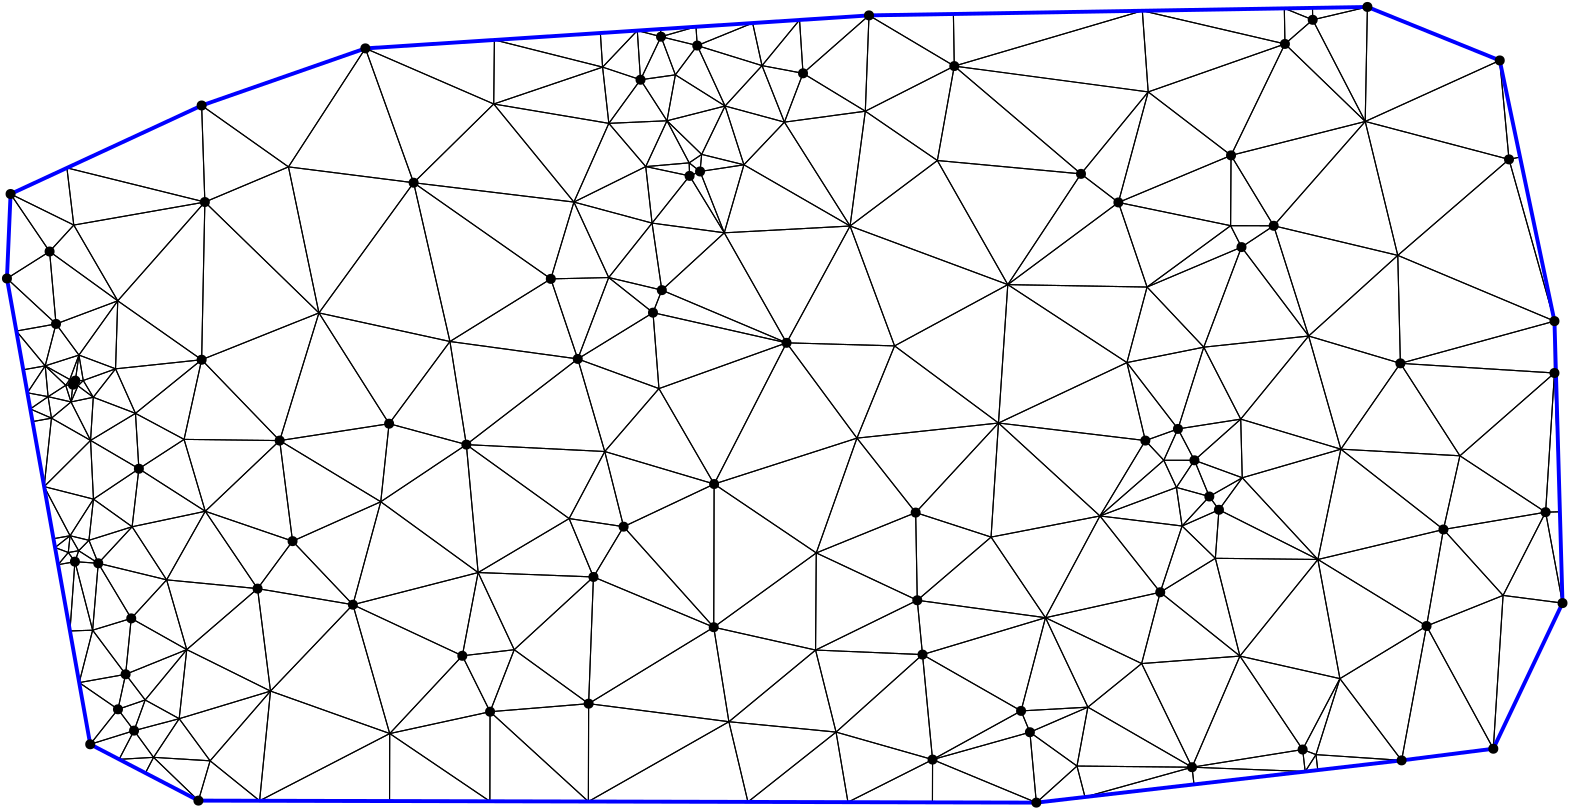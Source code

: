 <?xml version="1.0"?>
<!DOCTYPE ipe SYSTEM "ipe.dtd">
<ipe version="70218" creator="Ipe 7.2.24">
<info created="D:20221020151441" modified="D:20221020151441"/>
<ipestyle name="basic">
<symbol name="mark/disk(sx)" transformations="translations">
<path fill="sym-stroke">
0.6 0 0 0.6 0 0 e
</path>
</symbol>
<anglesize name="22.5 deg" value="22.5"/>
<anglesize name="30 deg" value="30"/>
<anglesize name="45 deg" value="45"/>
<anglesize name="60 deg" value="60"/>
<anglesize name="90 deg" value="90"/>
<arrowsize name="large" value="10"/>
<arrowsize name="small" value="5"/>
<arrowsize name="tiny" value="3"/>
<color name="blue" value="0 0 1"/>
<color name="gray" value="0.745"/>
<color name="green" value="0 1 0"/>
<color name="red" value="1 0 0"/>
<color name="pink" value="1 0.753 0.796"/>
<pen name="heavier" value="0.8"/>
<pen name="fat" value="1.4"/>
<pen name="ultrafat" value="2"/>
<gridsize name="16 pts (~6 mm)" value="16"/>
<gridsize name="32 pts (~12 mm)" value="32"/>
<gridsize name="4 pts" value="4"/>
<gridsize name="8 pts (~3 mm)" value="8"/>
<opacity name="10%" value="0.1"/>
<opacity name="25%" value="0.25"/>
<opacity name="50%" value="0.5"/>
<opacity name="75%" value="0.75"/>
<symbolsize name="large" value="5"/>
<symbolsize name="small" value="2"/>
<symbolsize name="tiny" value="1.1"/>
<textsize name="huge" value="\huge"/>
<textsize name="large" value="\large"/>
<textsize name="small" value="\small"/>
<textsize name="tiny" value="	iny"/>
<tiling name="falling" angle="-60" step="4" width="1"/>
<tiling name="rising" angle="30" step="4" width="1"/>
</ipestyle>
<page>
<layer name="hull"/>
<layer name="constraints"/>
<layer name="triangulation"/>
<layer name="obtuse"/>
<layer name="blub"/>
<layer name="problems"/>
<view layers="hull constraints triangulation obtuse blub" active="triangulation"/>
<path layer="triangulation" stroke="black">
47.1463 381.254 m 
61.0619 371.317 l 
</path>
<path layer="triangulation" stroke="black">
61.0619 371.317 m 
63.4994 392.197 l 
</path>
<path layer="triangulation" stroke="black">
63.4994 392.197 m 
47.1463 381.254 l 
</path>
<path layer="triangulation" stroke="black">
150.571 380.313 m 
118.819 366.13 l 
</path>
<path layer="triangulation" stroke="black">
118.819 366.13 m 
140.541 343.249 l 
</path>
<path layer="triangulation" stroke="black">
140.541 343.249 m 
150.571 380.313 l 
</path>
<path layer="triangulation" stroke="black">
486.07 553.81 m 
476.078 545.121 l 
</path>
<path layer="triangulation" stroke="black">
476.078 545.121 m 
504.978 517.216 l 
</path>
<path layer="triangulation" stroke="black">
504.978 517.216 m 
486.07 553.81 l 
</path>
<path layer="triangulation" stroke="black">
370.279 367.596 m 
343.137 376.412 l 
</path>
<path layer="triangulation" stroke="black">
343.137 376.412 m 
343.717 344.842 l 
</path>
<path layer="triangulation" stroke="black">
343.717 344.842 m 
370.279 367.596 l 
</path>
<path layer="triangulation" stroke="black">
218.382 374.256 m 
238.002 371.343 l 
</path>
<path layer="triangulation" stroke="black">
238.002 371.343 m 
231.207 398.398 l 
</path>
<path layer="triangulation" stroke="black">
231.207 398.398 m 
218.382 374.256 l 
</path>
<path layer="triangulation" stroke="black">
80.7273 327.087 m 
106.22 349.042 l 
</path>
<path layer="triangulation" stroke="black">
106.22 349.042 m 
73.4822 352.196 l 
</path>
<path layer="triangulation" stroke="black">
73.4822 352.196 m 
80.7273 327.087 l 
</path>
<path layer="triangulation" stroke="black">
389.87 338.571 m 
345.599 325.292 l 
</path>
<path layer="triangulation" stroke="black">
345.599 325.292 m 
381.079 305.018 l 
</path>
<path layer="triangulation" stroke="black">
381.079 305.018 m 
389.87 338.571 l 
</path>
<path layer="triangulation" stroke="black">
250.721 421.052 m 
221.493 431.731 l 
</path>
<path layer="triangulation" stroke="black">
221.493 431.731 m 
231.207 398.398 l 
</path>
<path layer="triangulation" stroke="black">
231.207 398.398 m 
250.721 421.052 l 
</path>
<path layer="triangulation" stroke="black">
46.8483 334.077 m 
38.6843 333.794 l 
</path>
<path layer="triangulation" stroke="black">
38.6843 333.794 m 
42.0065 315.208 l 
</path>
<path layer="triangulation" stroke="black">
42.0065 315.208 m 
46.8483 334.077 l 
</path>
<path layer="triangulation" stroke="black">
253.613 517.468 m 
245.962 500.979 l 
</path>
<path layer="triangulation" stroke="black">
245.962 500.979 m 
261.6 502.314 l 
</path>
<path layer="triangulation" stroke="black">
261.6 502.314 m 
253.613 517.468 l 
</path>
<path layer="triangulation" stroke="black">
31.3504 470.397 m 
16 460.694 l 
</path>
<path layer="triangulation" stroke="black">
16 460.694 m 
33.6674 444.33 l 
</path>
<path layer="triangulation" stroke="black">
33.6674 444.33 m 
31.3504 470.397 l 
</path>
<path layer="triangulation" stroke="black">
325.013 520.913 m 
319.524 479.578 l 
</path>
<path layer="triangulation" stroke="black">
319.524 479.578 m 
350.948 503.158 l 
</path>
<path layer="triangulation" stroke="black">
350.948 503.158 m 
325.013 520.913 l 
</path>
<path layer="triangulation" stroke="black">
232.679 516.538 m 
244.084 532.233 l 
</path>
<path layer="triangulation" stroke="black">
244.084 532.233 m 
230.43 536.777 l 
</path>
<path layer="triangulation" stroke="black">
230.43 536.777 m 
232.679 516.538 l 
</path>
<path layer="triangulation" stroke="black">
274.239 477.137 m 
296.652 437.524 l 
</path>
<path layer="triangulation" stroke="black">
296.652 437.524 m 
319.524 479.578 l 
</path>
<path layer="triangulation" stroke="black">
319.524 479.578 m 
274.239 477.137 l 
</path>
<path layer="triangulation" stroke="black">
145.03 543.528 m 
86.0905 522.965 l 
</path>
<path layer="triangulation" stroke="black">
86.0905 522.965 m 
117.339 500.868 l 
</path>
<path layer="triangulation" stroke="black">
117.339 500.868 m 
145.03 543.528 l 
</path>
<path layer="triangulation" stroke="black">
335.545 436.423 m 
296.652 437.524 l 
</path>
<path layer="triangulation" stroke="black">
296.652 437.524 m 
322.001 403.221 l 
</path>
<path layer="triangulation" stroke="black">
322.001 403.221 m 
335.545 436.423 l 
</path>
<path layer="triangulation" stroke="black">
460.438 471.99 m 
484.608 439.977 l 
</path>
<path layer="triangulation" stroke="black">
484.608 439.977 m 
472.023 479.665 l 
</path>
<path layer="triangulation" stroke="black">
472.023 479.665 m 
460.438 471.99 l 
</path>
<path layer="triangulation" stroke="black">
456.521 479.696 m 
460.438 471.99 l 
</path>
<path layer="triangulation" stroke="black">
460.438 471.99 m 
472.023 479.665 l 
</path>
<path layer="triangulation" stroke="black">
472.023 479.665 m 
456.521 479.696 l 
</path>
<path layer="triangulation" stroke="black">
302.589 534.55 m 
325.013 520.913 l 
</path>
<path layer="triangulation" stroke="black">
325.013 520.913 m 
326.339 555.403 l 
</path>
<path layer="triangulation" stroke="black">
326.339 555.403 m 
302.589 534.55 l 
</path>
<path layer="triangulation" stroke="black">
516.699 469.007 m 
517.64 430.138 l 
</path>
<path layer="triangulation" stroke="black">
517.64 430.138 m 
573.104 445.344 l 
</path>
<path layer="triangulation" stroke="black">
573.104 445.344 m 
516.699 469.007 l 
</path>
<path layer="triangulation" stroke="black">
504.978 517.216 m 
476.078 545.121 l 
</path>
<path layer="triangulation" stroke="black">
476.078 545.121 m 
456.672 505.007 l 
</path>
<path layer="triangulation" stroke="black">
456.672 505.007 m 
504.978 517.216 l 
</path>
<path layer="triangulation" stroke="black">
426.844 527.853 m 
416.124 488.064 l 
</path>
<path layer="triangulation" stroke="black">
416.124 488.064 m 
456.672 505.007 l 
</path>
<path layer="triangulation" stroke="black">
456.672 505.007 m 
426.844 527.853 l 
</path>
<path layer="triangulation" stroke="black">
556.74 503.559 m 
516.699 469.007 l 
</path>
<path layer="triangulation" stroke="black">
516.699 469.007 m 
573.104 445.344 l 
</path>
<path layer="triangulation" stroke="black">
573.104 445.344 m 
556.74 503.559 l 
</path>
<path layer="triangulation" stroke="black">
484.608 439.977 m 
517.64 430.138 l 
</path>
<path layer="triangulation" stroke="black">
517.64 430.138 m 
516.699 469.007 l 
</path>
<path layer="triangulation" stroke="black">
516.699 469.007 m 
484.608 439.977 l 
</path>
<path layer="triangulation" stroke="black">
573.104 426.663 m 
539.06 396.855 l 
</path>
<path layer="triangulation" stroke="black">
539.06 396.855 m 
569.918 376.557 l 
</path>
<path layer="triangulation" stroke="black">
569.918 376.557 m 
573.104 426.663 l 
</path>
<path layer="triangulation" stroke="black">
446.858 435.969 m 
460.438 471.99 l 
</path>
<path layer="triangulation" stroke="black">
460.438 471.99 m 
426.444 457.61 l 
</path>
<path layer="triangulation" stroke="black">
426.444 457.61 m 
446.858 435.969 l 
</path>
<path layer="triangulation" stroke="black">
518.074 287.206 m 
495.865 316.636 l 
</path>
<path layer="triangulation" stroke="black">
495.865 316.636 m 
487.255 289.28 l 
</path>
<path layer="triangulation" stroke="black">
487.255 289.28 m 
518.074 287.206 l 
</path>
<path layer="triangulation" stroke="black">
238.002 371.343 m 
270.44 335.139 l 
</path>
<path layer="triangulation" stroke="black">
270.44 335.139 m 
270.585 386.694 l 
</path>
<path layer="triangulation" stroke="black">
270.585 386.694 m 
238.002 371.343 l 
</path>
<path layer="triangulation" stroke="black">
527.052 335.574 m 
518.074 287.206 l 
</path>
<path layer="triangulation" stroke="black">
518.074 287.206 m 
551.092 291.405 l 
</path>
<path layer="triangulation" stroke="black">
551.092 291.405 m 
527.052 335.574 l 
</path>
<path layer="triangulation" stroke="black">
307.104 326.92 m 
345.599 325.292 l 
</path>
<path layer="triangulation" stroke="black">
345.599 325.292 m 
343.717 344.842 l 
</path>
<path layer="triangulation" stroke="black">
343.717 344.842 m 
307.104 326.92 l 
</path>
<path layer="triangulation" stroke="black">
110.88 312.151 m 
140.541 343.249 l 
</path>
<path layer="triangulation" stroke="black">
140.541 343.249 m 
106.22 349.042 l 
</path>
<path layer="triangulation" stroke="black">
106.22 349.042 m 
110.88 312.151 l 
</path>
<path layer="triangulation" stroke="black">
55.969 305.597 m 
45.9767 292.998 l 
</path>
<path layer="triangulation" stroke="black">
45.9767 292.998 m 
61.7616 297.922 l 
</path>
<path layer="triangulation" stroke="black">
61.7616 297.922 m 
55.969 305.597 l 
</path>
<path layer="triangulation" stroke="black">
80.7273 327.087 m 
78.0072 302.217 l 
</path>
<path layer="triangulation" stroke="black">
78.0072 302.217 m 
110.88 312.151 l 
</path>
<path layer="triangulation" stroke="black">
110.88 312.151 m 
80.7273 327.087 l 
</path>
<path layer="triangulation" stroke="black">
46.8483 334.077 m 
48.873 358.165 l 
</path>
<path layer="triangulation" stroke="black">
48.873 358.165 m 
40.4738 358.744 l 
</path>
<path layer="triangulation" stroke="black">
40.4738 358.744 m 
46.8483 334.077 l 
</path>
<path layer="triangulation" stroke="black">
65.7649 308.952 m 
55.969 305.597 l 
</path>
<path layer="triangulation" stroke="black">
55.969 305.597 m 
61.7616 297.922 l 
</path>
<path layer="triangulation" stroke="black">
61.7616 297.922 m 
65.7649 308.952 l 
</path>
<path layer="triangulation" stroke="black">
58.7205 318.196 m 
42.0065 315.208 l 
</path>
<path layer="triangulation" stroke="black">
42.0065 315.208 m 
55.969 305.597 l 
</path>
<path layer="triangulation" stroke="black">
55.969 305.597 m 
58.7205 318.196 l 
</path>
<path layer="triangulation" stroke="black">
381.079 305.018 m 
405.136 306.373 l 
</path>
<path layer="triangulation" stroke="black">
405.136 306.373 m 
389.87 338.571 l 
</path>
<path layer="triangulation" stroke="black">
389.87 338.571 m 
381.079 305.018 l 
</path>
<path layer="triangulation" stroke="black">
198.621 327.05 m 
179.931 324.858 l 
</path>
<path layer="triangulation" stroke="black">
179.931 324.858 m 
189.923 304.728 l 
</path>
<path layer="triangulation" stroke="black">
189.923 304.728 m 
198.621 327.05 l 
</path>
<path layer="triangulation" stroke="black">
153.794 296.864 m 
110.88 312.151 l 
</path>
<path layer="triangulation" stroke="black">
110.88 312.151 m 
106.956 272.671 l 
</path>
<path layer="triangulation" stroke="black">
106.956 272.671 m 
153.794 296.864 l 
</path>
<path layer="triangulation" stroke="black">
153.794 296.864 m 
140.541 343.249 l 
</path>
<path layer="triangulation" stroke="black">
140.541 343.249 m 
110.88 312.151 l 
</path>
<path layer="triangulation" stroke="black">
110.88 312.151 m 
153.794 296.864 l 
</path>
<path layer="triangulation" stroke="black">
225.318 272.387 m 
275.901 301.126 l 
</path>
<path layer="triangulation" stroke="black">
275.901 301.126 m 
225.403 307.625 l 
</path>
<path layer="triangulation" stroke="black">
225.403 307.625 m 
225.318 272.387 l 
</path>
<path layer="triangulation" stroke="black">
198.621 327.05 m 
189.923 304.728 l 
</path>
<path layer="triangulation" stroke="black">
189.923 304.728 m 
225.403 307.625 l 
</path>
<path layer="triangulation" stroke="black">
225.403 307.625 m 
198.621 327.05 l 
</path>
<path layer="triangulation" stroke="black">
153.735 272.559 m 
153.794 296.864 l 
</path>
<path layer="triangulation" stroke="black">
153.794 296.864 m 
106.956 272.671 l 
</path>
<path layer="triangulation" stroke="black">
106.956 272.671 m 
153.735 272.559 l 
</path>
<path layer="triangulation" stroke="black">
270.44 335.139 m 
227.14 353.241 l 
</path>
<path layer="triangulation" stroke="black">
227.14 353.241 m 
225.403 307.625 l 
</path>
<path layer="triangulation" stroke="black">
225.403 307.625 m 
270.44 335.139 l 
</path>
<path layer="triangulation" stroke="black">
248.244 480.624 m 
251.759 456.494 l 
</path>
<path layer="triangulation" stroke="black">
251.759 456.494 m 
274.239 477.137 l 
</path>
<path layer="triangulation" stroke="black">
274.239 477.137 m 
248.244 480.624 l 
</path>
<path layer="triangulation" stroke="black">
270.44 335.139 m 
238.002 371.343 l 
</path>
<path layer="triangulation" stroke="black">
238.002 371.343 m 
227.14 353.241 l 
</path>
<path layer="triangulation" stroke="black">
227.14 353.241 m 
270.44 335.139 l 
</path>
<path layer="triangulation" stroke="black">
250.721 421.052 m 
296.652 437.524 l 
</path>
<path layer="triangulation" stroke="black">
296.652 437.524 m 
248.573 448.385 l 
</path>
<path layer="triangulation" stroke="black">
248.573 448.385 m 
250.721 421.052 l 
</path>
<path layer="triangulation" stroke="black">
150.571 380.313 m 
140.541 343.249 l 
</path>
<path layer="triangulation" stroke="black">
140.541 343.249 m 
185.625 354.829 l 
</path>
<path layer="triangulation" stroke="black">
185.625 354.829 m 
150.571 380.313 l 
</path>
<path layer="triangulation" stroke="black">
185.625 354.829 m 
198.621 327.05 l 
</path>
<path layer="triangulation" stroke="black">
198.621 327.05 m 
227.14 353.241 l 
</path>
<path layer="triangulation" stroke="black">
227.14 353.241 m 
185.625 354.829 l 
</path>
<path layer="triangulation" stroke="black">
185.625 354.829 m 
140.541 343.249 l 
</path>
<path layer="triangulation" stroke="black">
140.541 343.249 m 
179.931 324.858 l 
</path>
<path layer="triangulation" stroke="black">
179.931 324.858 m 
185.625 354.829 l 
</path>
<path layer="triangulation" stroke="black">
128.315 448.296 m 
162.408 495.16 l 
</path>
<path layer="triangulation" stroke="black">
162.408 495.16 m 
117.339 500.868 l 
</path>
<path layer="triangulation" stroke="black">
117.339 500.868 m 
128.315 448.296 l 
</path>
<path layer="triangulation" stroke="black">
39.0613 416.247 m 
39.7497 422.463 l 
</path>
<path layer="triangulation" stroke="black">
39.7497 422.463 m 
37.1537 422.236 l 
</path>
<path layer="triangulation" stroke="black">
37.1537 422.236 m 
39.0613 416.247 l 
</path>
<path layer="triangulation" stroke="black">
73.4822 352.196 m 
60.7479 338.325 l 
</path>
<path layer="triangulation" stroke="black">
60.7479 338.325 m 
80.7273 327.087 l 
</path>
<path layer="triangulation" stroke="black">
80.7273 327.087 m 
73.4822 352.196 l 
</path>
<path layer="triangulation" stroke="black">
58.7205 318.196 m 
80.7273 327.087 l 
</path>
<path layer="triangulation" stroke="black">
80.7273 327.087 m 
60.7479 338.325 l 
</path>
<path layer="triangulation" stroke="black">
60.7479 338.325 m 
58.7205 318.196 l 
</path>
<path layer="triangulation" stroke="black">
140.541 343.249 m 
118.819 366.13 l 
</path>
<path layer="triangulation" stroke="black">
118.819 366.13 m 
106.22 349.042 l 
</path>
<path layer="triangulation" stroke="black">
106.22 349.042 m 
140.541 343.249 l 
</path>
<path layer="triangulation" stroke="black">
38.6843 333.794 m 
46.8483 334.077 l 
</path>
<path layer="triangulation" stroke="black">
46.8483 334.077 m 
40.4738 358.744 l 
</path>
<path layer="triangulation" stroke="black">
40.4738 358.744 m 
38.6843 333.794 l 
</path>
<path layer="triangulation" stroke="black">
61.0619 371.317 m 
73.4822 352.196 l 
</path>
<path layer="triangulation" stroke="black">
73.4822 352.196 m 
87.3988 376.886 l 
</path>
<path layer="triangulation" stroke="black">
87.3988 376.886 m 
61.0619 371.317 l 
</path>
<path layer="triangulation" stroke="black">
43.4743 423.969 m 
40.6186 423.911 l 
</path>
<path layer="triangulation" stroke="black">
40.6186 423.911 m 
41.5662 422.042 l 
</path>
<path layer="triangulation" stroke="black">
41.5662 422.042 m 
43.4743 423.969 l 
</path>
<path layer="triangulation" stroke="black">
87.3988 376.886 m 
73.4822 352.196 l 
</path>
<path layer="triangulation" stroke="black">
73.4822 352.196 m 
106.22 349.042 l 
</path>
<path layer="triangulation" stroke="black">
106.22 349.042 m 
87.3988 376.886 l 
</path>
<path layer="triangulation" stroke="black">
41.5662 422.042 m 
40.6186 423.911 l 
</path>
<path layer="triangulation" stroke="black">
40.6186 423.911 m 
39.7497 422.463 l 
</path>
<path layer="triangulation" stroke="black">
39.7497 422.463 m 
41.5662 422.042 l 
</path>
<path layer="triangulation" stroke="black">
46.0994 402.395 m 
32.0279 410.403 l 
</path>
<path layer="triangulation" stroke="black">
32.0279 410.403 m 
29.3941 385.765 l 
</path>
<path layer="triangulation" stroke="black">
29.3941 385.765 m 
46.0994 402.395 l 
</path>
<path layer="triangulation" stroke="black">
37.1537 422.236 m 
38.626 424.31 l 
</path>
<path layer="triangulation" stroke="black">
38.626 424.31 m 
29.7704 429.24 l 
</path>
<path layer="triangulation" stroke="black">
29.7704 429.24 m 
37.1537 422.236 l 
</path>
<path layer="triangulation" stroke="black">
46.0994 402.395 m 
29.3941 385.765 l 
</path>
<path layer="triangulation" stroke="black">
29.3941 385.765 m 
47.1463 381.254 l 
</path>
<path layer="triangulation" stroke="black">
47.1463 381.254 m 
46.0994 402.395 l 
</path>
<path layer="triangulation" stroke="black">
40.0599 479.923 m 
55.8852 452.646 l 
</path>
<path layer="triangulation" stroke="black">
55.8852 452.646 m 
87.249 488.209 l 
</path>
<path layer="triangulation" stroke="black">
87.249 488.209 m 
40.0599 479.923 l 
</path>
<path layer="triangulation" stroke="black">
79.7683 402.76 m 
87.3988 376.886 l 
</path>
<path layer="triangulation" stroke="black">
87.3988 376.886 m 
114.185 402.334 l 
</path>
<path layer="triangulation" stroke="black">
114.185 402.334 m 
79.7683 402.76 l 
</path>
<path layer="triangulation" stroke="black">
55.8852 452.646 m 
33.6674 444.33 l 
</path>
<path layer="triangulation" stroke="black">
33.6674 444.33 m 
41.9157 433.116 l 
</path>
<path layer="triangulation" stroke="black">
41.9157 433.116 m 
55.8852 452.646 l 
</path>
<path layer="triangulation" stroke="black">
24.3965 413.722 m 
25.2077 409.184 l 
</path>
<path layer="triangulation" stroke="black">
25.2077 409.184 m 
32.0279 410.403 l 
</path>
<path layer="triangulation" stroke="black">
32.0279 410.403 m 
24.3965 413.722 l 
</path>
<path layer="triangulation" stroke="black">
117.339 500.868 m 
86.0905 522.965 l 
</path>
<path layer="triangulation" stroke="black">
86.0905 522.965 m 
87.249 488.209 l 
</path>
<path layer="triangulation" stroke="black">
87.249 488.209 m 
117.339 500.868 l 
</path>
<path layer="triangulation" stroke="black">
40.0599 479.923 m 
37.5881 500.5 l 
</path>
<path layer="triangulation" stroke="black">
37.5881 500.5 m 
17.3033 491.105 l 
</path>
<path layer="triangulation" stroke="black">
17.3033 491.105 m 
40.0599 479.923 l 
</path>
<path layer="triangulation" stroke="black">
17.3033 491.105 m 
16 460.694 l 
</path>
<path layer="triangulation" stroke="black">
16 460.694 m 
31.3504 470.397 l 
</path>
<path layer="triangulation" stroke="black">
31.3504 470.397 m 
17.3033 491.105 l 
</path>
<path layer="triangulation" stroke="black">
175.479 438.002 m 
153.574 408.416 l 
</path>
<path layer="triangulation" stroke="black">
153.574 408.416 m 
181.379 400.885 l 
</path>
<path layer="triangulation" stroke="black">
181.379 400.885 m 
175.479 438.002 l 
</path>
<path layer="triangulation" stroke="black">
244.084 532.233 m 
256.635 534.003 l 
</path>
<path layer="triangulation" stroke="black">
256.635 534.003 m 
251.469 547.728 l 
</path>
<path layer="triangulation" stroke="black">
251.469 547.728 m 
244.084 532.233 l 
</path>
<path layer="triangulation" stroke="black">
251.469 547.728 m 
242.924 549.94 l 
</path>
<path layer="triangulation" stroke="black">
242.924 549.94 m 
244.084 532.233 l 
</path>
<path layer="triangulation" stroke="black">
244.084 532.233 m 
251.469 547.728 l 
</path>
<path layer="triangulation" stroke="black">
230.43 536.777 m 
244.084 532.233 l 
</path>
<path layer="triangulation" stroke="black">
244.084 532.233 m 
242.924 549.94 l 
</path>
<path layer="triangulation" stroke="black">
242.924 549.94 m 
230.43 536.777 l 
</path>
<path layer="triangulation" stroke="black">
266.096 505.36 m 
265.516 499.215 l 
</path>
<path layer="triangulation" stroke="black">
265.516 499.215 m 
281.308 501.617 l 
</path>
<path layer="triangulation" stroke="black">
281.308 501.617 m 
266.096 505.36 l 
</path>
<path layer="triangulation" stroke="black">
128.315 448.296 m 
175.479 438.002 l 
</path>
<path layer="triangulation" stroke="black">
175.479 438.002 m 
162.408 495.16 l 
</path>
<path layer="triangulation" stroke="black">
162.408 495.16 m 
128.315 448.296 l 
</path>
<path layer="triangulation" stroke="black">
231.207 398.398 m 
238.002 371.343 l 
</path>
<path layer="triangulation" stroke="black">
238.002 371.343 m 
270.585 386.694 l 
</path>
<path layer="triangulation" stroke="black">
270.585 386.694 m 
231.207 398.398 l 
</path>
<path layer="triangulation" stroke="black">
232.636 461.032 m 
248.573 448.385 l 
</path>
<path layer="triangulation" stroke="black">
248.573 448.385 m 
251.759 456.494 l 
</path>
<path layer="triangulation" stroke="black">
251.759 456.494 m 
232.636 461.032 l 
</path>
<path layer="triangulation" stroke="black">
218.382 374.256 m 
181.379 400.885 l 
</path>
<path layer="triangulation" stroke="black">
181.379 400.885 m 
185.625 354.829 l 
</path>
<path layer="triangulation" stroke="black">
185.625 354.829 m 
218.382 374.256 l 
</path>
<path layer="triangulation" stroke="black">
232.636 461.032 m 
221.493 431.731 l 
</path>
<path layer="triangulation" stroke="black">
221.493 431.731 m 
248.573 448.385 l 
</path>
<path layer="triangulation" stroke="black">
248.573 448.385 m 
232.636 461.032 l 
</path>
<path layer="triangulation" stroke="black">
211.79 460.549 m 
175.479 438.002 l 
</path>
<path layer="triangulation" stroke="black">
175.479 438.002 m 
221.493 431.731 l 
</path>
<path layer="triangulation" stroke="black">
221.493 431.731 m 
211.79 460.549 l 
</path>
<path layer="triangulation" stroke="black">
221.493 431.731 m 
175.479 438.002 l 
</path>
<path layer="triangulation" stroke="black">
175.479 438.002 m 
181.379 400.885 l 
</path>
<path layer="triangulation" stroke="black">
181.379 400.885 m 
221.493 431.731 l 
</path>
<path layer="triangulation" stroke="black">
114.185 402.334 m 
118.819 366.13 l 
</path>
<path layer="triangulation" stroke="black">
118.819 366.13 m 
150.571 380.313 l 
</path>
<path layer="triangulation" stroke="black">
150.571 380.313 m 
114.185 402.334 l 
</path>
<path layer="triangulation" stroke="black">
128.315 448.296 m 
114.185 402.334 l 
</path>
<path layer="triangulation" stroke="black">
114.185 402.334 m 
153.574 408.416 l 
</path>
<path layer="triangulation" stroke="black">
153.574 408.416 m 
128.315 448.296 l 
</path>
<path layer="triangulation" stroke="black">
87.3988 376.886 m 
63.4994 392.197 l 
</path>
<path layer="triangulation" stroke="black">
63.4994 392.197 m 
61.0619 371.317 l 
</path>
<path layer="triangulation" stroke="black">
61.0619 371.317 m 
87.3988 376.886 l 
</path>
<path layer="triangulation" stroke="black">
253.613 517.468 m 
261.6 502.314 l 
</path>
<path layer="triangulation" stroke="black">
261.6 502.314 m 
266.096 505.36 l 
</path>
<path layer="triangulation" stroke="black">
266.096 505.36 m 
253.613 517.468 l 
</path>
<path layer="triangulation" stroke="black">
261.751 497.622 m 
248.244 480.624 l 
</path>
<path layer="triangulation" stroke="black">
248.244 480.624 m 
274.239 477.137 l 
</path>
<path layer="triangulation" stroke="black">
274.239 477.137 m 
261.751 497.622 l 
</path>
<path layer="triangulation" stroke="black">
372.954 408.66 m 
343.137 376.412 l 
</path>
<path layer="triangulation" stroke="black">
343.137 376.412 m 
370.279 367.596 l 
</path>
<path layer="triangulation" stroke="black">
370.279 367.596 m 
372.954 408.66 l 
</path>
<path layer="triangulation" stroke="black">
487.934 359.53 m 
451.026 359.954 l 
</path>
<path layer="triangulation" stroke="black">
451.026 359.954 m 
459.873 324.758 l 
</path>
<path layer="triangulation" stroke="black">
459.873 324.758 m 
487.934 359.53 l 
</path>
<path layer="triangulation" stroke="black">
248.573 448.385 m 
296.652 437.524 l 
</path>
<path layer="triangulation" stroke="black">
296.652 437.524 m 
251.759 456.494 l 
</path>
<path layer="triangulation" stroke="black">
251.759 456.494 m 
248.573 448.385 l 
</path>
<path layer="triangulation" stroke="black">
307.354 361.891 m 
270.44 335.139 l 
</path>
<path layer="triangulation" stroke="black">
270.44 335.139 m 
307.104 326.92 l 
</path>
<path layer="triangulation" stroke="black">
307.104 326.92 m 
307.354 361.891 l 
</path>
<path layer="triangulation" stroke="black">
274.512 522.779 m 
281.308 501.617 l 
</path>
<path layer="triangulation" stroke="black">
281.308 501.617 m 
295.891 516.977 l 
</path>
<path layer="triangulation" stroke="black">
295.891 516.977 m 
274.512 522.779 l 
</path>
<path layer="triangulation" stroke="black">
357.04 537.156 m 
402.656 498.346 l 
</path>
<path layer="triangulation" stroke="black">
402.656 498.346 m 
426.844 527.853 l 
</path>
<path layer="triangulation" stroke="black">
426.844 527.853 m 
357.04 537.156 l 
</path>
<path layer="triangulation" stroke="black">
295.891 516.977 m 
325.013 520.913 l 
</path>
<path layer="triangulation" stroke="black">
325.013 520.913 m 
302.589 534.55 l 
</path>
<path layer="triangulation" stroke="black">
302.589 534.55 m 
295.891 516.977 l 
</path>
<path layer="triangulation" stroke="black">
504.978 517.216 m 
456.672 505.007 l 
</path>
<path layer="triangulation" stroke="black">
456.672 505.007 m 
472.023 479.665 l 
</path>
<path layer="triangulation" stroke="black">
472.023 479.665 m 
504.978 517.216 l 
</path>
<path layer="triangulation" stroke="black">
287.825 537.319 m 
295.891 516.977 l 
</path>
<path layer="triangulation" stroke="black">
295.891 516.977 m 
302.589 534.55 l 
</path>
<path layer="triangulation" stroke="black">
302.589 534.55 m 
287.825 537.319 l 
</path>
<path layer="triangulation" stroke="black">
486.07 553.81 m 
504.978 517.216 l 
</path>
<path layer="triangulation" stroke="black">
504.978 517.216 m 
505.765 558.444 l 
</path>
<path layer="triangulation" stroke="black">
505.765 558.444 m 
486.07 553.81 l 
</path>
<path layer="triangulation" stroke="black">
485.997 558.109 m 
486.07 553.81 l 
</path>
<path layer="triangulation" stroke="black">
486.07 553.81 m 
505.765 558.444 l 
</path>
<path layer="triangulation" stroke="black">
505.765 558.444 m 
485.997 558.109 l 
</path>
<path layer="triangulation" stroke="black">
426.844 527.853 m 
402.656 498.346 l 
</path>
<path layer="triangulation" stroke="black">
402.656 498.346 m 
416.124 488.064 l 
</path>
<path layer="triangulation" stroke="black">
416.124 488.064 m 
426.844 527.853 l 
</path>
<path layer="triangulation" stroke="black">
475.86 557.937 m 
476.078 545.121 l 
</path>
<path layer="triangulation" stroke="black">
476.078 545.121 m 
486.07 553.81 l 
</path>
<path layer="triangulation" stroke="black">
486.07 553.81 m 
475.86 557.937 l 
</path>
<path layer="triangulation" stroke="black">
424.735 557.071 m 
426.844 527.853 l 
</path>
<path layer="triangulation" stroke="black">
426.844 527.853 m 
476.078 545.121 l 
</path>
<path layer="triangulation" stroke="black">
476.078 545.121 m 
424.735 557.071 l 
</path>
<path layer="triangulation" stroke="black">
505.765 558.444 m 
504.978 517.216 l 
</path>
<path layer="triangulation" stroke="black">
504.978 517.216 m 
553.409 539.184 l 
</path>
<path layer="triangulation" stroke="black">
553.409 539.184 m 
505.765 558.444 l 
</path>
<path layer="triangulation" stroke="black">
539.06 396.855 m 
533.135 370.329 l 
</path>
<path layer="triangulation" stroke="black">
533.135 370.329 m 
569.918 376.557 l 
</path>
<path layer="triangulation" stroke="black">
569.918 376.557 m 
539.06 396.855 l 
</path>
<path layer="triangulation" stroke="black">
456.672 505.007 m 
456.521 479.696 l 
</path>
<path layer="triangulation" stroke="black">
456.521 479.696 m 
472.023 479.665 l 
</path>
<path layer="triangulation" stroke="black">
472.023 479.665 m 
456.672 505.007 l 
</path>
<path layer="triangulation" stroke="black">
319.524 479.578 m 
376.304 458.479 l 
</path>
<path layer="triangulation" stroke="black">
376.304 458.479 m 
350.948 503.158 l 
</path>
<path layer="triangulation" stroke="black">
350.948 503.158 m 
319.524 479.578 l 
</path>
<path layer="triangulation" stroke="black">
446.858 435.969 m 
419.19 430.415 l 
</path>
<path layer="triangulation" stroke="black">
419.19 430.415 m 
437.557 406.533 l 
</path>
<path layer="triangulation" stroke="black">
437.557 406.533 m 
446.858 435.969 l 
</path>
<path layer="triangulation" stroke="black">
487.934 359.53 m 
459.873 324.758 l 
</path>
<path layer="triangulation" stroke="black">
459.873 324.758 m 
495.865 316.636 l 
</path>
<path layer="triangulation" stroke="black">
495.865 316.636 m 
487.934 359.53 l 
</path>
<path layer="triangulation" stroke="black">
517.64 430.138 m 
573.104 426.663 l 
</path>
<path layer="triangulation" stroke="black">
573.104 426.663 m 
573.104 445.344 l 
</path>
<path layer="triangulation" stroke="black">
573.104 445.344 m 
517.64 430.138 l 
</path>
<path layer="triangulation" stroke="black">
452.328 377.425 m 
460.709 388.947 l 
</path>
<path layer="triangulation" stroke="black">
460.709 388.947 m 
448.852 382.204 l 
</path>
<path layer="triangulation" stroke="black">
448.852 382.204 m 
452.328 377.425 l 
</path>
<path layer="triangulation" stroke="black">
372.954 408.66 m 
425.827 402.334 l 
</path>
<path layer="triangulation" stroke="black">
425.827 402.334 m 
419.19 430.415 l 
</path>
<path layer="triangulation" stroke="black">
419.19 430.415 m 
372.954 408.66 l 
</path>
<path layer="triangulation" stroke="black">
539.06 396.855 m 
517.64 430.138 l 
</path>
<path layer="triangulation" stroke="black">
517.64 430.138 m 
496.21 399.242 l 
</path>
<path layer="triangulation" stroke="black">
496.21 399.242 m 
539.06 396.855 l 
</path>
<path layer="triangulation" stroke="black">
432.469 395.253 m 
443.494 395.238 l 
</path>
<path layer="triangulation" stroke="black">
443.494 395.238 m 
437.557 406.533 l 
</path>
<path layer="triangulation" stroke="black">
437.557 406.533 m 
432.469 395.253 l 
</path>
<path layer="triangulation" stroke="black">
460.709 388.947 m 
460.16 410.057 l 
</path>
<path layer="triangulation" stroke="black">
460.16 410.057 m 
443.494 395.238 l 
</path>
<path layer="triangulation" stroke="black">
443.494 395.238 m 
460.709 388.947 l 
</path>
<path layer="triangulation" stroke="black">
432.469 395.253 m 
437.557 406.533 l 
</path>
<path layer="triangulation" stroke="black">
437.557 406.533 m 
425.827 402.334 l 
</path>
<path layer="triangulation" stroke="black">
425.827 402.334 m 
432.469 395.253 l 
</path>
<path layer="triangulation" stroke="black">
448.852 382.204 m 
437.006 385.474 l 
</path>
<path layer="triangulation" stroke="black">
437.006 385.474 m 
439.054 371.579 l 
</path>
<path layer="triangulation" stroke="black">
439.054 371.579 m 
448.852 382.204 l 
</path>
<path layer="triangulation" stroke="black">
419.19 430.415 m 
376.304 458.479 l 
</path>
<path layer="triangulation" stroke="black">
376.304 458.479 m 
372.954 408.66 l 
</path>
<path layer="triangulation" stroke="black">
372.954 408.66 m 
419.19 430.415 l 
</path>
<path layer="triangulation" stroke="black">
389.87 338.571 m 
343.717 344.842 l 
</path>
<path layer="triangulation" stroke="black">
343.717 344.842 m 
345.599 325.292 l 
</path>
<path layer="triangulation" stroke="black">
345.599 325.292 m 
389.87 338.571 l 
</path>
<path layer="triangulation" stroke="black">
376.304 458.479 m 
402.656 498.346 l 
</path>
<path layer="triangulation" stroke="black">
402.656 498.346 m 
350.948 503.158 l 
</path>
<path layer="triangulation" stroke="black">
350.948 503.158 m 
376.304 458.479 l 
</path>
<path layer="triangulation" stroke="black">
322.001 403.221 m 
270.585 386.694 l 
</path>
<path layer="triangulation" stroke="black">
270.585 386.694 m 
307.354 361.891 l 
</path>
<path layer="triangulation" stroke="black">
307.354 361.891 m 
322.001 403.221 l 
</path>
<path layer="triangulation" stroke="black">
307.354 361.891 m 
343.717 344.842 l 
</path>
<path layer="triangulation" stroke="black">
343.717 344.842 m 
343.137 376.412 l 
</path>
<path layer="triangulation" stroke="black">
343.137 376.412 m 
307.354 361.891 l 
</path>
<path layer="triangulation" stroke="black">
307.354 361.891 m 
307.104 326.92 l 
</path>
<path layer="triangulation" stroke="black">
307.104 326.92 m 
343.717 344.842 l 
</path>
<path layer="triangulation" stroke="black">
343.717 344.842 m 
307.354 361.891 l 
</path>
<path layer="triangulation" stroke="black">
483.366 283.192 m 
442.625 284.744 l 
</path>
<path layer="triangulation" stroke="black">
442.625 284.744 m 
443.34 278.563 l 
</path>
<path layer="triangulation" stroke="black">
443.34 278.563 m 
483.366 283.192 l 
</path>
<path layer="triangulation" stroke="black">
386.582 272 m 
384.265 297.343 l 
</path>
<path layer="triangulation" stroke="black">
384.265 297.343 m 
349.22 287.495 l 
</path>
<path layer="triangulation" stroke="black">
349.22 287.495 m 
386.582 272 l 
</path>
<path layer="triangulation" stroke="black">
405.136 306.373 m 
381.079 305.018 l 
</path>
<path layer="triangulation" stroke="black">
381.079 305.018 m 
384.265 297.343 l 
</path>
<path layer="triangulation" stroke="black">
384.265 297.343 m 
405.136 306.373 l 
</path>
<path layer="triangulation" stroke="black">
345.599 325.292 m 
349.22 287.495 l 
</path>
<path layer="triangulation" stroke="black">
349.22 287.495 m 
381.079 305.018 l 
</path>
<path layer="triangulation" stroke="black">
381.079 305.018 m 
345.599 325.292 l 
</path>
<path layer="triangulation" stroke="black">
401.21 285.17 m 
384.265 297.343 l 
</path>
<path layer="triangulation" stroke="black">
384.265 297.343 m 
386.582 272 l 
</path>
<path layer="triangulation" stroke="black">
386.582 272 m 
401.21 285.17 l 
</path>
<path layer="triangulation" stroke="black">
381.079 305.018 m 
349.22 287.495 l 
</path>
<path layer="triangulation" stroke="black">
349.22 287.495 m 
384.265 297.343 l 
</path>
<path layer="triangulation" stroke="black">
384.265 297.343 m 
381.079 305.018 l 
</path>
<path layer="triangulation" stroke="black">
459.873 324.758 m 
424.488 322.07 l 
</path>
<path layer="triangulation" stroke="black">
424.488 322.07 m 
442.625 284.744 l 
</path>
<path layer="triangulation" stroke="black">
442.625 284.744 m 
459.873 324.758 l 
</path>
<path layer="triangulation" stroke="black">
401.21 285.17 m 
386.582 272 l 
</path>
<path layer="triangulation" stroke="black">
386.582 272 m 
404.101 274.026 l 
</path>
<path layer="triangulation" stroke="black">
404.101 274.026 m 
401.21 285.17 l 
</path>
<path layer="triangulation" stroke="black">
554.606 346.591 m 
527.052 335.574 l 
</path>
<path layer="triangulation" stroke="black">
527.052 335.574 m 
551.092 291.405 l 
</path>
<path layer="triangulation" stroke="black">
551.092 291.405 m 
554.606 346.591 l 
</path>
<path layer="triangulation" stroke="black">
487.934 359.53 m 
452.328 377.425 l 
</path>
<path layer="triangulation" stroke="black">
452.328 377.425 m 
451.026 359.954 l 
</path>
<path layer="triangulation" stroke="black">
451.026 359.954 m 
487.934 359.53 l 
</path>
<path layer="triangulation" stroke="black">
554.606 346.591 m 
551.092 291.405 l 
</path>
<path layer="triangulation" stroke="black">
551.092 291.405 m 
576 343.828 l 
</path>
<path layer="triangulation" stroke="black">
576 343.828 m 
554.606 346.591 l 
</path>
<path layer="triangulation" stroke="black">
533.135 370.329 m 
554.606 346.591 l 
</path>
<path layer="triangulation" stroke="black">
554.606 346.591 m 
569.918 376.557 l 
</path>
<path layer="triangulation" stroke="black">
569.918 376.557 m 
533.135 370.329 l 
</path>
<path layer="triangulation" stroke="black">
29.7704 429.24 m 
38.626 424.31 l 
</path>
<path layer="triangulation" stroke="black">
38.626 424.31 m 
41.9157 433.116 l 
</path>
<path layer="triangulation" stroke="black">
41.9157 433.116 m 
29.7704 429.24 l 
</path>
<path layer="triangulation" stroke="black">
39.0613 416.247 m 
30.8098 418.144 l 
</path>
<path layer="triangulation" stroke="black">
30.8098 418.144 m 
32.0279 410.403 l 
</path>
<path layer="triangulation" stroke="black">
32.0279 410.403 m 
39.0613 416.247 l 
</path>
<path layer="triangulation" stroke="black">
55.969 305.597 m 
42.0065 315.208 l 
</path>
<path layer="triangulation" stroke="black">
42.0065 315.208 m 
45.9767 292.998 l 
</path>
<path layer="triangulation" stroke="black">
45.9767 292.998 m 
55.969 305.597 l 
</path>
<path layer="triangulation" stroke="black">
79.7683 402.76 m 
62.2662 412.138 l 
</path>
<path layer="triangulation" stroke="black">
62.2662 412.138 m 
63.4994 392.197 l 
</path>
<path layer="triangulation" stroke="black">
63.4994 392.197 m 
79.7683 402.76 l 
</path>
<path layer="triangulation" stroke="black">
47.0809 417.928 m 
55.0956 428.172 l 
</path>
<path layer="triangulation" stroke="black">
55.0956 428.172 m 
43.4743 423.969 l 
</path>
<path layer="triangulation" stroke="black">
43.4743 423.969 m 
47.0809 417.928 l 
</path>
<path layer="triangulation" stroke="black">
31.3504 470.397 m 
40.0599 479.923 l 
</path>
<path layer="triangulation" stroke="black">
40.0599 479.923 m 
17.3033 491.105 l 
</path>
<path layer="triangulation" stroke="black">
17.3033 491.105 m 
31.3504 470.397 l 
</path>
<path layer="triangulation" stroke="black">
87.249 488.209 m 
86.0905 522.965 l 
</path>
<path layer="triangulation" stroke="black">
86.0905 522.965 m 
37.5881 500.5 l 
</path>
<path layer="triangulation" stroke="black">
37.5881 500.5 m 
87.249 488.209 l 
</path>
<path layer="triangulation" stroke="black">
409.478 375.199 m 
370.279 367.596 l 
</path>
<path layer="triangulation" stroke="black">
370.279 367.596 m 
389.87 338.571 l 
</path>
<path layer="triangulation" stroke="black">
389.87 338.571 m 
409.478 375.199 l 
</path>
<path layer="triangulation" stroke="black">
409.478 375.199 m 
425.827 402.334 l 
</path>
<path layer="triangulation" stroke="black">
425.827 402.334 m 
372.954 408.66 l 
</path>
<path layer="triangulation" stroke="black">
372.954 408.66 m 
409.478 375.199 l 
</path>
<path layer="triangulation" stroke="black">
245.962 500.979 m 
232.679 516.538 l 
</path>
<path layer="triangulation" stroke="black">
232.679 516.538 m 
220.108 488.197 l 
</path>
<path layer="triangulation" stroke="black">
220.108 488.197 m 
245.962 500.979 l 
</path>
<path layer="triangulation" stroke="black">
232.636 461.032 m 
251.759 456.494 l 
</path>
<path layer="triangulation" stroke="black">
251.759 456.494 m 
248.244 480.624 l 
</path>
<path layer="triangulation" stroke="black">
248.244 480.624 m 
232.636 461.032 l 
</path>
<path layer="triangulation" stroke="black">
65.7649 308.952 m 
80.7273 327.087 l 
</path>
<path layer="triangulation" stroke="black">
80.7273 327.087 m 
58.7205 318.196 l 
</path>
<path layer="triangulation" stroke="black">
58.7205 318.196 m 
65.7649 308.952 l 
</path>
<path layer="triangulation" stroke="black">
89.1378 287.05 m 
68.7796 288.297 l 
</path>
<path layer="triangulation" stroke="black">
68.7796 288.297 m 
84.932 272.724 l 
</path>
<path layer="triangulation" stroke="black">
84.932 272.724 m 
89.1378 287.05 l 
</path>
<path layer="triangulation" stroke="black">
61.7616 297.922 m 
45.9767 292.998 l 
</path>
<path layer="triangulation" stroke="black">
45.9767 292.998 m 
56.3809 287.583 l 
</path>
<path layer="triangulation" stroke="black">
56.3809 287.583 m 
61.7616 297.922 l 
</path>
<path layer="triangulation" stroke="black">
78.0072 302.217 m 
89.1378 287.05 l 
</path>
<path layer="triangulation" stroke="black">
89.1378 287.05 m 
110.88 312.151 l 
</path>
<path layer="triangulation" stroke="black">
110.88 312.151 m 
78.0072 302.217 l 
</path>
<path layer="triangulation" stroke="black">
84.932 272.724 m 
106.956 272.671 l 
</path>
<path layer="triangulation" stroke="black">
106.956 272.671 m 
89.1378 287.05 l 
</path>
<path layer="triangulation" stroke="black">
89.1378 287.05 m 
84.932 272.724 l 
</path>
<path layer="triangulation" stroke="black">
153.794 296.864 m 
189.846 272.472 l 
</path>
<path layer="triangulation" stroke="black">
189.846 272.472 m 
189.923 304.728 l 
</path>
<path layer="triangulation" stroke="black">
189.923 304.728 m 
153.794 296.864 l 
</path>
<path layer="triangulation" stroke="black">
250.721 421.052 m 
231.207 398.398 l 
</path>
<path layer="triangulation" stroke="black">
231.207 398.398 m 
270.585 386.694 l 
</path>
<path layer="triangulation" stroke="black">
270.585 386.694 m 
250.721 421.052 l 
</path>
<path layer="triangulation" stroke="black">
221.493 431.731 m 
181.379 400.885 l 
</path>
<path layer="triangulation" stroke="black">
181.379 400.885 m 
231.207 398.398 l 
</path>
<path layer="triangulation" stroke="black">
231.207 398.398 m 
221.493 431.731 l 
</path>
<path layer="triangulation" stroke="black">
86.0905 431.441 m 
79.7683 402.76 l 
</path>
<path layer="triangulation" stroke="black">
79.7683 402.76 m 
114.185 402.334 l 
</path>
<path layer="triangulation" stroke="black">
114.185 402.334 m 
86.0905 431.441 l 
</path>
<path layer="triangulation" stroke="black">
62.2662 412.138 m 
47.0809 417.928 l 
</path>
<path layer="triangulation" stroke="black">
47.0809 417.928 m 
46.0994 402.395 l 
</path>
<path layer="triangulation" stroke="black">
46.0994 402.395 m 
62.2662 412.138 l 
</path>
<path layer="triangulation" stroke="black">
86.0905 431.441 m 
62.2662 412.138 l 
</path>
<path layer="triangulation" stroke="black">
62.2662 412.138 m 
79.7683 402.76 l 
</path>
<path layer="triangulation" stroke="black">
79.7683 402.76 m 
86.0905 431.441 l 
</path>
<path layer="triangulation" stroke="black">
86.0905 431.441 m 
55.8852 452.646 l 
</path>
<path layer="triangulation" stroke="black">
55.8852 452.646 m 
55.0956 428.172 l 
</path>
<path layer="triangulation" stroke="black">
55.0956 428.172 m 
86.0905 431.441 l 
</path>
<path layer="triangulation" stroke="black">
29.3941 385.765 m 
32.0279 410.403 l 
</path>
<path layer="triangulation" stroke="black">
32.0279 410.403 m 
25.2077 409.184 l 
</path>
<path layer="triangulation" stroke="black">
25.2077 409.184 m 
29.3941 385.765 l 
</path>
<path layer="triangulation" stroke="black">
30.8098 418.144 m 
24.3965 413.722 l 
</path>
<path layer="triangulation" stroke="black">
24.3965 413.722 m 
32.0279 410.403 l 
</path>
<path layer="triangulation" stroke="black">
32.0279 410.403 m 
30.8098 418.144 l 
</path>
<path layer="triangulation" stroke="black">
16 460.694 m 
19.3817 441.776 l 
</path>
<path layer="triangulation" stroke="black">
19.3817 441.776 m 
33.6674 444.33 l 
</path>
<path layer="triangulation" stroke="black">
33.6674 444.33 m 
16 460.694 l 
</path>
<path layer="triangulation" stroke="black">
211.79 460.549 m 
220.108 488.197 l 
</path>
<path layer="triangulation" stroke="black">
220.108 488.197 m 
162.408 495.16 l 
</path>
<path layer="triangulation" stroke="black">
162.408 495.16 m 
211.79 460.549 l 
</path>
<path layer="triangulation" stroke="black">
211.79 460.549 m 
232.636 461.032 l 
</path>
<path layer="triangulation" stroke="black">
232.636 461.032 m 
220.108 488.197 l 
</path>
<path layer="triangulation" stroke="black">
220.108 488.197 m 
211.79 460.549 l 
</path>
<path layer="triangulation" stroke="black">
230.43 536.777 m 
242.924 549.94 l 
</path>
<path layer="triangulation" stroke="black">
242.924 549.94 m 
229.625 549.069 l 
</path>
<path layer="triangulation" stroke="black">
229.625 549.069 m 
230.43 536.777 l 
</path>
<path layer="triangulation" stroke="black">
232.679 516.538 m 
245.962 500.979 l 
</path>
<path layer="triangulation" stroke="black">
245.962 500.979 m 
253.613 517.468 l 
</path>
<path layer="triangulation" stroke="black">
253.613 517.468 m 
232.679 516.538 l 
</path>
<path layer="triangulation" stroke="black">
261.751 497.622 m 
265.516 499.215 l 
</path>
<path layer="triangulation" stroke="black">
265.516 499.215 m 
261.6 502.314 l 
</path>
<path layer="triangulation" stroke="black">
261.6 502.314 m 
261.751 497.622 l 
</path>
<path layer="triangulation" stroke="black">
274.512 522.779 m 
256.635 534.003 l 
</path>
<path layer="triangulation" stroke="black">
256.635 534.003 m 
253.613 517.468 l 
</path>
<path layer="triangulation" stroke="black">
253.613 517.468 m 
274.512 522.779 l 
</path>
<path layer="triangulation" stroke="black">
265.516 499.215 m 
261.751 497.622 l 
</path>
<path layer="triangulation" stroke="black">
261.751 497.622 m 
274.239 477.137 l 
</path>
<path layer="triangulation" stroke="black">
274.239 477.137 m 
265.516 499.215 l 
</path>
<path layer="triangulation" stroke="black">
326.339 555.403 m 
325.013 520.913 l 
</path>
<path layer="triangulation" stroke="black">
325.013 520.913 m 
357.04 537.156 l 
</path>
<path layer="triangulation" stroke="black">
357.04 537.156 m 
326.339 555.403 l 
</path>
<path layer="triangulation" stroke="black">
281.308 501.617 m 
274.239 477.137 l 
</path>
<path layer="triangulation" stroke="black">
274.239 477.137 m 
319.524 479.578 l 
</path>
<path layer="triangulation" stroke="black">
319.524 479.578 m 
281.308 501.617 l 
</path>
<path layer="triangulation" stroke="black">
264.059 551.324 m 
264.503 544.542 l 
</path>
<path layer="triangulation" stroke="black">
264.503 544.542 m 
284.447 552.659 l 
</path>
<path layer="triangulation" stroke="black">
284.447 552.659 m 
264.059 551.324 l 
</path>
<path layer="triangulation" stroke="black">
356.722 555.918 m 
357.04 537.156 l 
</path>
<path layer="triangulation" stroke="black">
357.04 537.156 m 
424.735 557.071 l 
</path>
<path layer="triangulation" stroke="black">
424.735 557.071 m 
356.722 555.918 l 
</path>
<path layer="triangulation" stroke="black">
476.078 545.121 m 
426.844 527.853 l 
</path>
<path layer="triangulation" stroke="black">
426.844 527.853 m 
456.672 505.007 l 
</path>
<path layer="triangulation" stroke="black">
456.672 505.007 m 
476.078 545.121 l 
</path>
<path layer="triangulation" stroke="black">
424.735 557.071 m 
357.04 537.156 l 
</path>
<path layer="triangulation" stroke="black">
357.04 537.156 m 
426.844 527.853 l 
</path>
<path layer="triangulation" stroke="black">
426.844 527.853 m 
424.735 557.071 l 
</path>
<path layer="triangulation" stroke="black">
443.494 395.238 m 
460.16 410.057 l 
</path>
<path layer="triangulation" stroke="black">
460.16 410.057 m 
437.557 406.533 l 
</path>
<path layer="triangulation" stroke="black">
437.557 406.533 m 
443.494 395.238 l 
</path>
<path layer="triangulation" stroke="black">
443.494 395.238 m 
448.852 382.204 l 
</path>
<path layer="triangulation" stroke="black">
448.852 382.204 m 
460.709 388.947 l 
</path>
<path layer="triangulation" stroke="black">
460.709 388.947 m 
443.494 395.238 l 
</path>
<path layer="triangulation" stroke="black">
517.64 430.138 m 
539.06 396.855 l 
</path>
<path layer="triangulation" stroke="black">
539.06 396.855 m 
573.104 426.663 l 
</path>
<path layer="triangulation" stroke="black">
573.104 426.663 m 
517.64 430.138 l 
</path>
<path layer="triangulation" stroke="black">
496.21 399.242 m 
460.16 410.057 l 
</path>
<path layer="triangulation" stroke="black">
460.16 410.057 m 
460.709 388.947 l 
</path>
<path layer="triangulation" stroke="black">
460.709 388.947 m 
496.21 399.242 l 
</path>
<path layer="triangulation" stroke="black">
439.054 371.579 m 
437.006 385.474 l 
</path>
<path layer="triangulation" stroke="black">
437.006 385.474 m 
409.478 375.199 l 
</path>
<path layer="triangulation" stroke="black">
409.478 375.199 m 
439.054 371.579 l 
</path>
<path layer="triangulation" stroke="black">
448.852 382.204 m 
443.494 395.238 l 
</path>
<path layer="triangulation" stroke="black">
443.494 395.238 m 
437.006 385.474 l 
</path>
<path layer="triangulation" stroke="black">
437.006 385.474 m 
448.852 382.204 l 
</path>
<path layer="triangulation" stroke="black">
439.054 371.579 m 
409.478 375.199 l 
</path>
<path layer="triangulation" stroke="black">
409.478 375.199 m 
431.185 347.738 l 
</path>
<path layer="triangulation" stroke="black">
431.185 347.738 m 
439.054 371.579 l 
</path>
<path layer="triangulation" stroke="black">
437.006 385.474 m 
432.469 395.253 l 
</path>
<path layer="triangulation" stroke="black">
432.469 395.253 m 
409.478 375.199 l 
</path>
<path layer="triangulation" stroke="black">
409.478 375.199 m 
437.006 385.474 l 
</path>
<path layer="triangulation" stroke="black">
349.22 287.495 m 
349.183 272.09 l 
</path>
<path layer="triangulation" stroke="black">
349.183 272.09 m 
386.582 272 l 
</path>
<path layer="triangulation" stroke="black">
386.582 272 m 
349.22 287.495 l 
</path>
<path layer="triangulation" stroke="black">
314.48 297.389 m 
345.599 325.292 l 
</path>
<path layer="triangulation" stroke="black">
345.599 325.292 m 
307.104 326.92 l 
</path>
<path layer="triangulation" stroke="black">
307.104 326.92 m 
314.48 297.389 l 
</path>
<path layer="triangulation" stroke="black">
349.183 272.09 m 
349.22 287.495 l 
</path>
<path layer="triangulation" stroke="black">
349.22 287.495 m 
318.764 272.163 l 
</path>
<path layer="triangulation" stroke="black">
318.764 272.163 m 
349.183 272.09 l 
</path>
<path layer="triangulation" stroke="black">
409.478 375.199 m 
389.87 338.571 l 
</path>
<path layer="triangulation" stroke="black">
389.87 338.571 m 
431.185 347.738 l 
</path>
<path layer="triangulation" stroke="black">
431.185 347.738 m 
409.478 375.199 l 
</path>
<path layer="triangulation" stroke="black">
370.279 367.596 m 
343.717 344.842 l 
</path>
<path layer="triangulation" stroke="black">
343.717 344.842 m 
389.87 338.571 l 
</path>
<path layer="triangulation" stroke="black">
389.87 338.571 m 
370.279 367.596 l 
</path>
<path layer="triangulation" stroke="black">
448.852 382.204 m 
439.054 371.579 l 
</path>
<path layer="triangulation" stroke="black">
439.054 371.579 m 
452.328 377.425 l 
</path>
<path layer="triangulation" stroke="black">
452.328 377.425 m 
448.852 382.204 l 
</path>
<path layer="triangulation" stroke="black">
431.185 347.738 m 
424.488 322.07 l 
</path>
<path layer="triangulation" stroke="black">
424.488 322.07 m 
459.873 324.758 l 
</path>
<path layer="triangulation" stroke="black">
459.873 324.758 m 
431.185 347.738 l 
</path>
<path layer="triangulation" stroke="black">
55.969 305.597 m 
65.7649 308.952 l 
</path>
<path layer="triangulation" stroke="black">
65.7649 308.952 m 
58.7205 318.196 l 
</path>
<path layer="triangulation" stroke="black">
58.7205 318.196 m 
55.969 305.597 l 
</path>
<path layer="triangulation" stroke="black">
61.7616 297.922 m 
68.7796 288.297 l 
</path>
<path layer="triangulation" stroke="black">
68.7796 288.297 m 
78.0072 302.217 l 
</path>
<path layer="triangulation" stroke="black">
78.0072 302.217 m 
61.7616 297.922 l 
</path>
<path layer="triangulation" stroke="black">
58.7205 318.196 m 
46.8483 334.077 l 
</path>
<path layer="triangulation" stroke="black">
46.8483 334.077 m 
42.0065 315.208 l 
</path>
<path layer="triangulation" stroke="black">
42.0065 315.208 m 
58.7205 318.196 l 
</path>
<path layer="triangulation" stroke="black">
40.4738 358.744 m 
41.8256 362.682 l 
</path>
<path layer="triangulation" stroke="black">
41.8256 362.682 m 
38.0771 362.044 l 
</path>
<path layer="triangulation" stroke="black">
38.0771 362.044 m 
40.4738 358.744 l 
</path>
<path layer="triangulation" stroke="black">
60.7479 338.325 m 
46.8483 334.077 l 
</path>
<path layer="triangulation" stroke="black">
46.8483 334.077 m 
58.7205 318.196 l 
</path>
<path layer="triangulation" stroke="black">
58.7205 318.196 m 
60.7479 338.325 l 
</path>
<path layer="triangulation" stroke="black">
60.7479 338.325 m 
48.873 358.165 l 
</path>
<path layer="triangulation" stroke="black">
48.873 358.165 m 
46.8483 334.077 l 
</path>
<path layer="triangulation" stroke="black">
46.8483 334.077 m 
60.7479 338.325 l 
</path>
<path layer="triangulation" stroke="black">
65.7649 308.952 m 
78.0072 302.217 l 
</path>
<path layer="triangulation" stroke="black">
78.0072 302.217 m 
80.7273 327.087 l 
</path>
<path layer="triangulation" stroke="black">
80.7273 327.087 m 
65.7649 308.952 l 
</path>
<path layer="triangulation" stroke="black">
65.7649 308.952 m 
61.7616 297.922 l 
</path>
<path layer="triangulation" stroke="black">
61.7616 297.922 m 
78.0072 302.217 l 
</path>
<path layer="triangulation" stroke="black">
78.0072 302.217 m 
65.7649 308.952 l 
</path>
<path layer="triangulation" stroke="black">
78.0072 302.217 m 
68.7796 288.297 l 
</path>
<path layer="triangulation" stroke="black">
68.7796 288.297 m 
89.1378 287.05 l 
</path>
<path layer="triangulation" stroke="black">
89.1378 287.05 m 
78.0072 302.217 l 
</path>
<path layer="triangulation" stroke="black">
61.7616 297.922 m 
56.3809 287.583 l 
</path>
<path layer="triangulation" stroke="black">
56.3809 287.583 m 
68.7796 288.297 l 
</path>
<path layer="triangulation" stroke="black">
68.7796 288.297 m 
61.7616 297.922 l 
</path>
<path layer="triangulation" stroke="black">
68.7796 288.297 m 
65.845 282.658 l 
</path>
<path layer="triangulation" stroke="black">
65.845 282.658 m 
84.932 272.724 l 
</path>
<path layer="triangulation" stroke="black">
84.932 272.724 m 
68.7796 288.297 l 
</path>
<path layer="triangulation" stroke="black">
68.7796 288.297 m 
56.3809 287.583 l 
</path>
<path layer="triangulation" stroke="black">
56.3809 287.583 m 
65.845 282.658 l 
</path>
<path layer="triangulation" stroke="black">
65.845 282.658 m 
68.7796 288.297 l 
</path>
<path layer="triangulation" stroke="black">
189.923 304.728 m 
179.931 324.858 l 
</path>
<path layer="triangulation" stroke="black">
179.931 324.858 m 
153.794 296.864 l 
</path>
<path layer="triangulation" stroke="black">
153.794 296.864 m 
189.923 304.728 l 
</path>
<path layer="triangulation" stroke="black">
225.318 272.387 m 
189.923 304.728 l 
</path>
<path layer="triangulation" stroke="black">
189.923 304.728 m 
189.846 272.472 l 
</path>
<path layer="triangulation" stroke="black">
189.846 272.472 m 
225.318 272.387 l 
</path>
<path layer="triangulation" stroke="black">
314.48 297.389 m 
275.901 301.126 l 
</path>
<path layer="triangulation" stroke="black">
275.901 301.126 m 
282.756 272.249 l 
</path>
<path layer="triangulation" stroke="black">
282.756 272.249 m 
314.48 297.389 l 
</path>
<path layer="triangulation" stroke="black">
225.403 307.625 m 
189.923 304.728 l 
</path>
<path layer="triangulation" stroke="black">
189.923 304.728 m 
225.318 272.387 l 
</path>
<path layer="triangulation" stroke="black">
225.318 272.387 m 
225.403 307.625 l 
</path>
<path layer="triangulation" stroke="black">
227.14 353.241 m 
198.621 327.05 l 
</path>
<path layer="triangulation" stroke="black">
198.621 327.05 m 
225.403 307.625 l 
</path>
<path layer="triangulation" stroke="black">
225.403 307.625 m 
227.14 353.241 l 
</path>
<path layer="triangulation" stroke="black">
227.14 353.241 m 
238.002 371.343 l 
</path>
<path layer="triangulation" stroke="black">
238.002 371.343 m 
218.382 374.256 l 
</path>
<path layer="triangulation" stroke="black">
218.382 374.256 m 
227.14 353.241 l 
</path>
<path layer="triangulation" stroke="black">
189.846 272.472 m 
153.794 296.864 l 
</path>
<path layer="triangulation" stroke="black">
153.794 296.864 m 
153.735 272.559 l 
</path>
<path layer="triangulation" stroke="black">
153.735 272.559 m 
189.846 272.472 l 
</path>
<path layer="triangulation" stroke="black">
179.931 324.858 m 
140.541 343.249 l 
</path>
<path layer="triangulation" stroke="black">
140.541 343.249 m 
153.794 296.864 l 
</path>
<path layer="triangulation" stroke="black">
153.794 296.864 m 
179.931 324.858 l 
</path>
<path layer="triangulation" stroke="black">
80.7273 327.087 m 
110.88 312.151 l 
</path>
<path layer="triangulation" stroke="black">
110.88 312.151 m 
106.22 349.042 l 
</path>
<path layer="triangulation" stroke="black">
106.22 349.042 m 
80.7273 327.087 l 
</path>
<path layer="triangulation" stroke="black">
89.1378 287.05 m 
106.956 272.671 l 
</path>
<path layer="triangulation" stroke="black">
106.956 272.671 m 
110.88 312.151 l 
</path>
<path layer="triangulation" stroke="black">
110.88 312.151 m 
89.1378 287.05 l 
</path>
<path layer="triangulation" stroke="black">
47.1463 381.254 m 
45.5185 366.438 l 
</path>
<path layer="triangulation" stroke="black">
45.5185 366.438 m 
61.0619 371.317 l 
</path>
<path layer="triangulation" stroke="black">
61.0619 371.317 m 
47.1463 381.254 l 
</path>
<path layer="triangulation" stroke="black">
48.873 358.165 m 
60.7479 338.325 l 
</path>
<path layer="triangulation" stroke="black">
60.7479 338.325 m 
73.4822 352.196 l 
</path>
<path layer="triangulation" stroke="black">
73.4822 352.196 m 
48.873 358.165 l 
</path>
<path layer="triangulation" stroke="black">
118.819 366.13 m 
87.3988 376.886 l 
</path>
<path layer="triangulation" stroke="black">
87.3988 376.886 m 
106.22 349.042 l 
</path>
<path layer="triangulation" stroke="black">
106.22 349.042 m 
118.819 366.13 l 
</path>
<path layer="triangulation" stroke="black">
61.0619 371.317 m 
48.873 358.165 l 
</path>
<path layer="triangulation" stroke="black">
48.873 358.165 m 
73.4822 352.196 l 
</path>
<path layer="triangulation" stroke="black">
73.4822 352.196 m 
61.0619 371.317 l 
</path>
<path layer="triangulation" stroke="black">
153.574 408.416 m 
150.571 380.313 l 
</path>
<path layer="triangulation" stroke="black">
150.571 380.313 m 
181.379 400.885 l 
</path>
<path layer="triangulation" stroke="black">
181.379 400.885 m 
153.574 408.416 l 
</path>
<path layer="triangulation" stroke="black">
179.931 324.858 m 
198.621 327.05 l 
</path>
<path layer="triangulation" stroke="black">
198.621 327.05 m 
185.625 354.829 l 
</path>
<path layer="triangulation" stroke="black">
185.625 354.829 m 
179.931 324.858 l 
</path>
<path layer="triangulation" stroke="black">
181.379 400.885 m 
218.382 374.256 l 
</path>
<path layer="triangulation" stroke="black">
218.382 374.256 m 
231.207 398.398 l 
</path>
<path layer="triangulation" stroke="black">
231.207 398.398 m 
181.379 400.885 l 
</path>
<path layer="triangulation" stroke="black">
185.625 354.829 m 
227.14 353.241 l 
</path>
<path layer="triangulation" stroke="black">
227.14 353.241 m 
218.382 374.256 l 
</path>
<path layer="triangulation" stroke="black">
218.382 374.256 m 
185.625 354.829 l 
</path>
<path layer="triangulation" stroke="black">
181.379 400.885 m 
150.571 380.313 l 
</path>
<path layer="triangulation" stroke="black">
150.571 380.313 m 
185.625 354.829 l 
</path>
<path layer="triangulation" stroke="black">
185.625 354.829 m 
181.379 400.885 l 
</path>
<path layer="triangulation" stroke="black">
153.574 408.416 m 
114.185 402.334 l 
</path>
<path layer="triangulation" stroke="black">
114.185 402.334 m 
150.571 380.313 l 
</path>
<path layer="triangulation" stroke="black">
150.571 380.313 m 
153.574 408.416 l 
</path>
<path layer="triangulation" stroke="black">
114.185 402.334 m 
87.3988 376.886 l 
</path>
<path layer="triangulation" stroke="black">
87.3988 376.886 m 
118.819 366.13 l 
</path>
<path layer="triangulation" stroke="black">
118.819 366.13 m 
114.185 402.334 l 
</path>
<path layer="triangulation" stroke="black">
79.7683 402.76 m 
63.4994 392.197 l 
</path>
<path layer="triangulation" stroke="black">
63.4994 392.197 m 
87.3988 376.886 l 
</path>
<path layer="triangulation" stroke="black">
87.3988 376.886 m 
79.7683 402.76 l 
</path>
<path layer="triangulation" stroke="black">
47.1463 381.254 m 
38.7271 368.081 l 
</path>
<path layer="triangulation" stroke="black">
38.7271 368.081 m 
45.5185 366.438 l 
</path>
<path layer="triangulation" stroke="black">
45.5185 366.438 m 
47.1463 381.254 l 
</path>
<path layer="triangulation" stroke="black">
41.8256 362.682 m 
48.873 358.165 l 
</path>
<path layer="triangulation" stroke="black">
48.873 358.165 m 
45.5185 366.438 l 
</path>
<path layer="triangulation" stroke="black">
45.5185 366.438 m 
41.8256 362.682 l 
</path>
<path layer="triangulation" stroke="black">
41.8256 362.682 m 
45.5185 366.438 l 
</path>
<path layer="triangulation" stroke="black">
45.5185 366.438 m 
38.7271 368.081 l 
</path>
<path layer="triangulation" stroke="black">
38.7271 368.081 m 
41.8256 362.682 l 
</path>
<path layer="triangulation" stroke="black">
48.873 358.165 m 
61.0619 371.317 l 
</path>
<path layer="triangulation" stroke="black">
61.0619 371.317 m 
45.5185 366.438 l 
</path>
<path layer="triangulation" stroke="black">
45.5185 366.438 m 
48.873 358.165 l 
</path>
<path layer="triangulation" stroke="black">
38.0771 362.044 m 
41.8256 362.682 l 
</path>
<path layer="triangulation" stroke="black">
41.8256 362.682 m 
38.7271 368.081 l 
</path>
<path layer="triangulation" stroke="black">
38.7271 368.081 m 
38.0771 362.044 l 
</path>
<path layer="triangulation" stroke="black">
40.4738 358.744 m 
48.873 358.165 l 
</path>
<path layer="triangulation" stroke="black">
48.873 358.165 m 
41.8256 362.682 l 
</path>
<path layer="triangulation" stroke="black">
41.8256 362.682 m 
40.4738 358.744 l 
</path>
<path layer="triangulation" stroke="black">
38.6843 333.794 m 
40.4738 358.744 l 
</path>
<path layer="triangulation" stroke="black">
40.4738 358.744 m 
34.4177 357.662 l 
</path>
<path layer="triangulation" stroke="black">
34.4177 357.662 m 
38.6843 333.794 l 
</path>
<path layer="triangulation" stroke="black">
33.3136 363.838 m 
38.0771 362.044 l 
</path>
<path layer="triangulation" stroke="black">
38.0771 362.044 m 
38.7271 368.081 l 
</path>
<path layer="triangulation" stroke="black">
38.7271 368.081 m 
33.3136 363.838 l 
</path>
<path layer="triangulation" stroke="black">
34.4177 357.662 m 
40.4738 358.744 l 
</path>
<path layer="triangulation" stroke="black">
40.4738 358.744 m 
38.0771 362.044 l 
</path>
<path layer="triangulation" stroke="black">
38.0771 362.044 m 
34.4177 357.662 l 
</path>
<path layer="triangulation" stroke="black">
34.4177 357.662 m 
38.0771 362.044 l 
</path>
<path layer="triangulation" stroke="black">
38.0771 362.044 m 
33.3136 363.838 l 
</path>
<path layer="triangulation" stroke="black">
33.3136 363.838 m 
34.4177 357.662 l 
</path>
<path layer="triangulation" stroke="black">
33.3136 363.838 m 
38.7271 368.081 l 
</path>
<path layer="triangulation" stroke="black">
38.7271 368.081 m 
32.7463 367.012 l 
</path>
<path layer="triangulation" stroke="black">
32.7463 367.012 m 
33.3136 363.838 l 
</path>
<path layer="triangulation" stroke="black">
32.7463 367.012 m 
38.7271 368.081 l 
</path>
<path layer="triangulation" stroke="black">
38.7271 368.081 m 
29.3941 385.765 l 
</path>
<path layer="triangulation" stroke="black">
29.3941 385.765 m 
32.7463 367.012 l 
</path>
<path layer="triangulation" stroke="black">
40.6186 423.911 m 
38.626 424.31 l 
</path>
<path layer="triangulation" stroke="black">
38.626 424.31 m 
39.7497 422.463 l 
</path>
<path layer="triangulation" stroke="black">
39.7497 422.463 m 
40.6186 423.911 l 
</path>
<path layer="triangulation" stroke="black">
23.3579 419.533 m 
24.3965 413.722 l 
</path>
<path layer="triangulation" stroke="black">
24.3965 413.722 m 
30.8098 418.144 l 
</path>
<path layer="triangulation" stroke="black">
30.8098 418.144 m 
23.3579 419.533 l 
</path>
<path layer="triangulation" stroke="black">
46.0994 402.395 m 
39.0613 416.247 l 
</path>
<path layer="triangulation" stroke="black">
39.0613 416.247 m 
32.0279 410.403 l 
</path>
<path layer="triangulation" stroke="black">
32.0279 410.403 m 
46.0994 402.395 l 
</path>
<path layer="triangulation" stroke="black">
47.0809 417.928 m 
41.5662 422.042 l 
</path>
<path layer="triangulation" stroke="black">
41.5662 422.042 m 
39.0613 416.247 l 
</path>
<path layer="triangulation" stroke="black">
39.0613 416.247 m 
47.0809 417.928 l 
</path>
<path layer="triangulation" stroke="black">
39.0613 416.247 m 
41.5662 422.042 l 
</path>
<path layer="triangulation" stroke="black">
41.5662 422.042 m 
39.7497 422.463 l 
</path>
<path layer="triangulation" stroke="black">
39.7497 422.463 m 
39.0613 416.247 l 
</path>
<path layer="triangulation" stroke="black">
43.4743 423.969 m 
41.9157 433.116 l 
</path>
<path layer="triangulation" stroke="black">
41.9157 433.116 m 
40.6186 423.911 l 
</path>
<path layer="triangulation" stroke="black">
40.6186 423.911 m 
43.4743 423.969 l 
</path>
<path layer="triangulation" stroke="black">
39.0613 416.247 m 
37.1537 422.236 l 
</path>
<path layer="triangulation" stroke="black">
37.1537 422.236 m 
30.8098 418.144 l 
</path>
<path layer="triangulation" stroke="black">
30.8098 418.144 m 
39.0613 416.247 l 
</path>
<path layer="triangulation" stroke="black">
21.8749 427.828 m 
29.7704 429.24 l 
</path>
<path layer="triangulation" stroke="black">
29.7704 429.24 m 
19.3817 441.776 l 
</path>
<path layer="triangulation" stroke="black">
19.3817 441.776 m 
21.8749 427.828 l 
</path>
<path layer="triangulation" stroke="black">
37.1537 422.236 m 
29.7704 429.24 l 
</path>
<path layer="triangulation" stroke="black">
29.7704 429.24 m 
30.8098 418.144 l 
</path>
<path layer="triangulation" stroke="black">
30.8098 418.144 m 
37.1537 422.236 l 
</path>
<path layer="triangulation" stroke="black">
39.7497 422.463 m 
38.626 424.31 l 
</path>
<path layer="triangulation" stroke="black">
38.626 424.31 m 
37.1537 422.236 l 
</path>
<path layer="triangulation" stroke="black">
37.1537 422.236 m 
39.7497 422.463 l 
</path>
<path layer="triangulation" stroke="black">
40.6186 423.911 m 
41.9157 433.116 l 
</path>
<path layer="triangulation" stroke="black">
41.9157 433.116 m 
38.626 424.31 l 
</path>
<path layer="triangulation" stroke="black">
38.626 424.31 m 
40.6186 423.911 l 
</path>
<path layer="triangulation" stroke="black">
23.3579 419.533 m 
30.8098 418.144 l 
</path>
<path layer="triangulation" stroke="black">
30.8098 418.144 m 
29.7704 429.24 l 
</path>
<path layer="triangulation" stroke="black">
29.7704 429.24 m 
23.3579 419.533 l 
</path>
<path layer="triangulation" stroke="black">
19.3817 441.776 m 
29.7704 429.24 l 
</path>
<path layer="triangulation" stroke="black">
29.7704 429.24 m 
33.6674 444.33 l 
</path>
<path layer="triangulation" stroke="black">
33.6674 444.33 m 
19.3817 441.776 l 
</path>
<path layer="triangulation" stroke="black">
21.8749 427.828 m 
23.3579 419.533 l 
</path>
<path layer="triangulation" stroke="black">
23.3579 419.533 m 
29.7704 429.24 l 
</path>
<path layer="triangulation" stroke="black">
29.7704 429.24 m 
21.8749 427.828 l 
</path>
<path layer="triangulation" stroke="black">
33.6674 444.33 m 
55.8852 452.646 l 
</path>
<path layer="triangulation" stroke="black">
55.8852 452.646 m 
31.3504 470.397 l 
</path>
<path layer="triangulation" stroke="black">
31.3504 470.397 m 
33.6674 444.33 l 
</path>
<path layer="triangulation" stroke="black">
87.249 488.209 m 
37.5881 500.5 l 
</path>
<path layer="triangulation" stroke="black">
37.5881 500.5 m 
40.0599 479.923 l 
</path>
<path layer="triangulation" stroke="black">
40.0599 479.923 m 
87.249 488.209 l 
</path>
<path layer="triangulation" stroke="black">
55.0956 428.172 m 
41.9157 433.116 l 
</path>
<path layer="triangulation" stroke="black">
41.9157 433.116 m 
43.4743 423.969 l 
</path>
<path layer="triangulation" stroke="black">
43.4743 423.969 m 
55.0956 428.172 l 
</path>
<path layer="triangulation" stroke="black">
33.6674 444.33 m 
29.7704 429.24 l 
</path>
<path layer="triangulation" stroke="black">
29.7704 429.24 m 
41.9157 433.116 l 
</path>
<path layer="triangulation" stroke="black">
41.9157 433.116 m 
33.6674 444.33 l 
</path>
<path layer="triangulation" stroke="black">
47.0809 417.928 m 
43.4743 423.969 l 
</path>
<path layer="triangulation" stroke="black">
43.4743 423.969 m 
41.5662 422.042 l 
</path>
<path layer="triangulation" stroke="black">
41.5662 422.042 m 
47.0809 417.928 l 
</path>
<path layer="triangulation" stroke="black">
47.0809 417.928 m 
62.2662 412.138 l 
</path>
<path layer="triangulation" stroke="black">
62.2662 412.138 m 
55.0956 428.172 l 
</path>
<path layer="triangulation" stroke="black">
55.0956 428.172 m 
47.0809 417.928 l 
</path>
<path layer="triangulation" stroke="black">
86.0905 431.441 m 
128.315 448.296 l 
</path>
<path layer="triangulation" stroke="black">
128.315 448.296 m 
87.249 488.209 l 
</path>
<path layer="triangulation" stroke="black">
87.249 488.209 m 
86.0905 431.441 l 
</path>
<path layer="triangulation" stroke="black">
162.408 495.16 m 
145.03 543.528 l 
</path>
<path layer="triangulation" stroke="black">
145.03 543.528 m 
117.339 500.868 l 
</path>
<path layer="triangulation" stroke="black">
117.339 500.868 m 
162.408 495.16 l 
</path>
<path layer="triangulation" stroke="black">
162.408 495.16 m 
191.239 523.505 l 
</path>
<path layer="triangulation" stroke="black">
191.239 523.505 m 
145.03 543.528 l 
</path>
<path layer="triangulation" stroke="black">
145.03 543.528 m 
162.408 495.16 l 
</path>
<path layer="triangulation" stroke="black">
162.408 495.16 m 
220.108 488.197 l 
</path>
<path layer="triangulation" stroke="black">
220.108 488.197 m 
191.239 523.505 l 
</path>
<path layer="triangulation" stroke="black">
191.239 523.505 m 
162.408 495.16 l 
</path>
<path layer="triangulation" stroke="black">
191.239 523.505 m 
191.482 546.571 l 
</path>
<path layer="triangulation" stroke="black">
191.482 546.571 m 
145.03 543.528 l 
</path>
<path layer="triangulation" stroke="black">
145.03 543.528 m 
191.239 523.505 l 
</path>
<path layer="triangulation" stroke="black">
191.239 523.505 m 
230.43 536.777 l 
</path>
<path layer="triangulation" stroke="black">
230.43 536.777 m 
191.482 546.571 l 
</path>
<path layer="triangulation" stroke="black">
191.482 546.571 m 
191.239 523.505 l 
</path>
<path layer="triangulation" stroke="black">
191.482 546.571 m 
230.43 536.777 l 
</path>
<path layer="triangulation" stroke="black">
230.43 536.777 m 
229.625 549.069 l 
</path>
<path layer="triangulation" stroke="black">
229.625 549.069 m 
191.482 546.571 l 
</path>
<path layer="triangulation" stroke="black">
191.239 523.505 m 
220.108 488.197 l 
</path>
<path layer="triangulation" stroke="black">
220.108 488.197 m 
232.679 516.538 l 
</path>
<path layer="triangulation" stroke="black">
232.679 516.538 m 
191.239 523.505 l 
</path>
<path layer="triangulation" stroke="black">
191.239 523.505 m 
232.679 516.538 l 
</path>
<path layer="triangulation" stroke="black">
232.679 516.538 m 
230.43 536.777 l 
</path>
<path layer="triangulation" stroke="black">
230.43 536.777 m 
191.239 523.505 l 
</path>
<path layer="triangulation" stroke="black">
220.108 488.197 m 
248.244 480.624 l 
</path>
<path layer="triangulation" stroke="black">
248.244 480.624 m 
245.962 500.979 l 
</path>
<path layer="triangulation" stroke="black">
245.962 500.979 m 
220.108 488.197 l 
</path>
<path layer="triangulation" stroke="black">
261.751 497.622 m 
245.962 500.979 l 
</path>
<path layer="triangulation" stroke="black">
245.962 500.979 m 
248.244 480.624 l 
</path>
<path layer="triangulation" stroke="black">
248.244 480.624 m 
261.751 497.622 l 
</path>
<path layer="triangulation" stroke="black">
261.751 497.622 m 
261.6 502.314 l 
</path>
<path layer="triangulation" stroke="black">
261.6 502.314 m 
245.962 500.979 l 
</path>
<path layer="triangulation" stroke="black">
245.962 500.979 m 
261.751 497.622 l 
</path>
<path layer="triangulation" stroke="black">
220.108 488.197 m 
232.636 461.032 l 
</path>
<path layer="triangulation" stroke="black">
232.636 461.032 m 
248.244 480.624 l 
</path>
<path layer="triangulation" stroke="black">
248.244 480.624 m 
220.108 488.197 l 
</path>
<path layer="triangulation" stroke="black">
211.79 460.549 m 
221.493 431.731 l 
</path>
<path layer="triangulation" stroke="black">
221.493 431.731 m 
232.636 461.032 l 
</path>
<path layer="triangulation" stroke="black">
232.636 461.032 m 
211.79 460.549 l 
</path>
<path layer="triangulation" stroke="black">
87.249 488.209 m 
128.315 448.296 l 
</path>
<path layer="triangulation" stroke="black">
128.315 448.296 m 
117.339 500.868 l 
</path>
<path layer="triangulation" stroke="black">
117.339 500.868 m 
87.249 488.209 l 
</path>
<path layer="triangulation" stroke="black">
86.0905 431.441 m 
114.185 402.334 l 
</path>
<path layer="triangulation" stroke="black">
114.185 402.334 m 
128.315 448.296 l 
</path>
<path layer="triangulation" stroke="black">
128.315 448.296 m 
86.0905 431.441 l 
</path>
<path layer="triangulation" stroke="black">
87.249 488.209 m 
55.8852 452.646 l 
</path>
<path layer="triangulation" stroke="black">
55.8852 452.646 m 
86.0905 431.441 l 
</path>
<path layer="triangulation" stroke="black">
86.0905 431.441 m 
87.249 488.209 l 
</path>
<path layer="triangulation" stroke="black">
40.0599 479.923 m 
31.3504 470.397 l 
</path>
<path layer="triangulation" stroke="black">
31.3504 470.397 m 
55.8852 452.646 l 
</path>
<path layer="triangulation" stroke="black">
55.8852 452.646 m 
40.0599 479.923 l 
</path>
<path layer="triangulation" stroke="black">
46.0994 402.395 m 
47.1463 381.254 l 
</path>
<path layer="triangulation" stroke="black">
47.1463 381.254 m 
63.4994 392.197 l 
</path>
<path layer="triangulation" stroke="black">
63.4994 392.197 m 
46.0994 402.395 l 
</path>
<path layer="triangulation" stroke="black">
29.3941 385.765 m 
38.7271 368.081 l 
</path>
<path layer="triangulation" stroke="black">
38.7271 368.081 m 
47.1463 381.254 l 
</path>
<path layer="triangulation" stroke="black">
47.1463 381.254 m 
29.3941 385.765 l 
</path>
<path layer="triangulation" stroke="black">
62.2662 412.138 m 
46.0994 402.395 l 
</path>
<path layer="triangulation" stroke="black">
46.0994 402.395 m 
63.4994 392.197 l 
</path>
<path layer="triangulation" stroke="black">
63.4994 392.197 m 
62.2662 412.138 l 
</path>
<path layer="triangulation" stroke="black">
47.0809 417.928 m 
39.0613 416.247 l 
</path>
<path layer="triangulation" stroke="black">
39.0613 416.247 m 
46.0994 402.395 l 
</path>
<path layer="triangulation" stroke="black">
46.0994 402.395 m 
47.0809 417.928 l 
</path>
<path layer="triangulation" stroke="black">
86.0905 431.441 m 
55.0956 428.172 l 
</path>
<path layer="triangulation" stroke="black">
55.0956 428.172 m 
62.2662 412.138 l 
</path>
<path layer="triangulation" stroke="black">
62.2662 412.138 m 
86.0905 431.441 l 
</path>
<path layer="triangulation" stroke="black">
55.8852 452.646 m 
41.9157 433.116 l 
</path>
<path layer="triangulation" stroke="black">
41.9157 433.116 m 
55.0956 428.172 l 
</path>
<path layer="triangulation" stroke="black">
55.0956 428.172 m 
55.8852 452.646 l 
</path>
<path layer="triangulation" stroke="black">
162.408 495.16 m 
175.479 438.002 l 
</path>
<path layer="triangulation" stroke="black">
175.479 438.002 m 
211.79 460.549 l 
</path>
<path layer="triangulation" stroke="black">
211.79 460.549 m 
162.408 495.16 l 
</path>
<path layer="triangulation" stroke="black">
128.315 448.296 m 
153.574 408.416 l 
</path>
<path layer="triangulation" stroke="black">
153.574 408.416 m 
175.479 438.002 l 
</path>
<path layer="triangulation" stroke="black">
175.479 438.002 m 
128.315 448.296 l 
</path>
<path layer="triangulation" stroke="black">
265.516 499.215 m 
274.239 477.137 l 
</path>
<path layer="triangulation" stroke="black">
274.239 477.137 m 
281.308 501.617 l 
</path>
<path layer="triangulation" stroke="black">
281.308 501.617 m 
265.516 499.215 l 
</path>
<path layer="triangulation" stroke="black">
251.759 456.494 m 
296.652 437.524 l 
</path>
<path layer="triangulation" stroke="black">
296.652 437.524 m 
274.239 477.137 l 
</path>
<path layer="triangulation" stroke="black">
274.239 477.137 m 
251.759 456.494 l 
</path>
<path layer="triangulation" stroke="black">
376.304 458.479 m 
319.524 479.578 l 
</path>
<path layer="triangulation" stroke="black">
319.524 479.578 m 
335.545 436.423 l 
</path>
<path layer="triangulation" stroke="black">
335.545 436.423 m 
376.304 458.479 l 
</path>
<path layer="triangulation" stroke="black">
325.013 520.913 m 
295.891 516.977 l 
</path>
<path layer="triangulation" stroke="black">
295.891 516.977 m 
319.524 479.578 l 
</path>
<path layer="triangulation" stroke="black">
319.524 479.578 m 
325.013 520.913 l 
</path>
<path layer="triangulation" stroke="black">
372.954 408.66 m 
335.545 436.423 l 
</path>
<path layer="triangulation" stroke="black">
335.545 436.423 m 
322.001 403.221 l 
</path>
<path layer="triangulation" stroke="black">
322.001 403.221 m 
372.954 408.66 l 
</path>
<path layer="triangulation" stroke="black">
319.524 479.578 m 
296.652 437.524 l 
</path>
<path layer="triangulation" stroke="black">
296.652 437.524 m 
335.545 436.423 l 
</path>
<path layer="triangulation" stroke="black">
335.545 436.423 m 
319.524 479.578 l 
</path>
<path layer="triangulation" stroke="black">
301.331 553.765 m 
287.825 537.319 l 
</path>
<path layer="triangulation" stroke="black">
287.825 537.319 m 
302.589 534.55 l 
</path>
<path layer="triangulation" stroke="black">
302.589 534.55 m 
301.331 553.765 l 
</path>
<path layer="triangulation" stroke="black">
281.308 501.617 m 
319.524 479.578 l 
</path>
<path layer="triangulation" stroke="black">
319.524 479.578 m 
295.891 516.977 l 
</path>
<path layer="triangulation" stroke="black">
295.891 516.977 m 
281.308 501.617 l 
</path>
<path layer="triangulation" stroke="black">
274.512 522.779 m 
253.613 517.468 l 
</path>
<path layer="triangulation" stroke="black">
253.613 517.468 m 
266.096 505.36 l 
</path>
<path layer="triangulation" stroke="black">
266.096 505.36 m 
274.512 522.779 l 
</path>
<path layer="triangulation" stroke="black">
261.6 502.314 m 
265.516 499.215 l 
</path>
<path layer="triangulation" stroke="black">
265.516 499.215 m 
266.096 505.36 l 
</path>
<path layer="triangulation" stroke="black">
266.096 505.36 m 
261.6 502.314 l 
</path>
<path layer="triangulation" stroke="black">
295.891 516.977 m 
287.825 537.319 l 
</path>
<path layer="triangulation" stroke="black">
287.825 537.319 m 
274.512 522.779 l 
</path>
<path layer="triangulation" stroke="black">
274.512 522.779 m 
295.891 516.977 l 
</path>
<path layer="triangulation" stroke="black">
244.084 532.233 m 
232.679 516.538 l 
</path>
<path layer="triangulation" stroke="black">
232.679 516.538 m 
253.613 517.468 l 
</path>
<path layer="triangulation" stroke="black">
253.613 517.468 m 
244.084 532.233 l 
</path>
<path layer="triangulation" stroke="black">
251.469 547.728 m 
256.635 534.003 l 
</path>
<path layer="triangulation" stroke="black">
256.635 534.003 m 
264.503 544.542 l 
</path>
<path layer="triangulation" stroke="black">
264.503 544.542 m 
251.469 547.728 l 
</path>
<path layer="triangulation" stroke="black">
244.084 532.233 m 
253.613 517.468 l 
</path>
<path layer="triangulation" stroke="black">
253.613 517.468 m 
256.635 534.003 l 
</path>
<path layer="triangulation" stroke="black">
256.635 534.003 m 
244.084 532.233 l 
</path>
<path layer="triangulation" stroke="black">
251.469 547.728 m 
251.289 550.488 l 
</path>
<path layer="triangulation" stroke="black">
251.289 550.488 m 
242.924 549.94 l 
</path>
<path layer="triangulation" stroke="black">
242.924 549.94 m 
251.469 547.728 l 
</path>
<path layer="triangulation" stroke="black">
251.469 547.728 m 
264.503 544.542 l 
</path>
<path layer="triangulation" stroke="black">
264.503 544.542 m 
264.059 551.324 l 
</path>
<path layer="triangulation" stroke="black">
264.059 551.324 m 
251.469 547.728 l 
</path>
<path layer="triangulation" stroke="black">
251.289 550.488 m 
251.469 547.728 l 
</path>
<path layer="triangulation" stroke="black">
251.469 547.728 m 
264.059 551.324 l 
</path>
<path layer="triangulation" stroke="black">
264.059 551.324 m 
251.289 550.488 l 
</path>
<path layer="triangulation" stroke="black">
287.825 537.319 m 
301.331 553.765 l 
</path>
<path layer="triangulation" stroke="black">
301.331 553.765 m 
284.447 552.659 l 
</path>
<path layer="triangulation" stroke="black">
284.447 552.659 m 
287.825 537.319 l 
</path>
<path layer="triangulation" stroke="black">
302.589 534.55 m 
326.339 555.403 l 
</path>
<path layer="triangulation" stroke="black">
326.339 555.403 m 
301.331 553.765 l 
</path>
<path layer="triangulation" stroke="black">
301.331 553.765 m 
302.589 534.55 l 
</path>
<path layer="triangulation" stroke="black">
264.503 544.542 m 
287.825 537.319 l 
</path>
<path layer="triangulation" stroke="black">
287.825 537.319 m 
284.447 552.659 l 
</path>
<path layer="triangulation" stroke="black">
284.447 552.659 m 
264.503 544.542 l 
</path>
<path layer="triangulation" stroke="black">
264.503 544.542 m 
256.635 534.003 l 
</path>
<path layer="triangulation" stroke="black">
256.635 534.003 m 
274.512 522.779 l 
</path>
<path layer="triangulation" stroke="black">
274.512 522.779 m 
264.503 544.542 l 
</path>
<path layer="triangulation" stroke="black">
281.308 501.617 m 
274.512 522.779 l 
</path>
<path layer="triangulation" stroke="black">
274.512 522.779 m 
266.096 505.36 l 
</path>
<path layer="triangulation" stroke="black">
266.096 505.36 m 
281.308 501.617 l 
</path>
<path layer="triangulation" stroke="black">
287.825 537.319 m 
264.503 544.542 l 
</path>
<path layer="triangulation" stroke="black">
264.503 544.542 m 
274.512 522.779 l 
</path>
<path layer="triangulation" stroke="black">
274.512 522.779 m 
287.825 537.319 l 
</path>
<path layer="triangulation" stroke="black">
357.04 537.156 m 
350.948 503.158 l 
</path>
<path layer="triangulation" stroke="black">
350.948 503.158 m 
402.656 498.346 l 
</path>
<path layer="triangulation" stroke="black">
402.656 498.346 m 
357.04 537.156 l 
</path>
<path layer="triangulation" stroke="black">
357.04 537.156 m 
325.013 520.913 l 
</path>
<path layer="triangulation" stroke="black">
325.013 520.913 m 
350.948 503.158 l 
</path>
<path layer="triangulation" stroke="black">
350.948 503.158 m 
357.04 537.156 l 
</path>
<path layer="triangulation" stroke="black">
326.339 555.403 m 
357.04 537.156 l 
</path>
<path layer="triangulation" stroke="black">
357.04 537.156 m 
356.722 555.918 l 
</path>
<path layer="triangulation" stroke="black">
356.722 555.918 m 
326.339 555.403 l 
</path>
<path layer="triangulation" stroke="black">
424.735 557.071 m 
476.078 545.121 l 
</path>
<path layer="triangulation" stroke="black">
476.078 545.121 m 
475.86 557.937 l 
</path>
<path layer="triangulation" stroke="black">
475.86 557.937 m 
424.735 557.071 l 
</path>
<path layer="triangulation" stroke="black">
475.86 557.937 m 
486.07 553.81 l 
</path>
<path layer="triangulation" stroke="black">
486.07 553.81 m 
485.997 558.109 l 
</path>
<path layer="triangulation" stroke="black">
485.997 558.109 m 
475.86 557.937 l 
</path>
<path layer="triangulation" stroke="black">
484.608 439.977 m 
516.699 469.007 l 
</path>
<path layer="triangulation" stroke="black">
516.699 469.007 m 
472.023 479.665 l 
</path>
<path layer="triangulation" stroke="black">
472.023 479.665 m 
484.608 439.977 l 
</path>
<path layer="triangulation" stroke="black">
556.74 503.559 m 
553.409 539.184 l 
</path>
<path layer="triangulation" stroke="black">
553.409 539.184 m 
504.978 517.216 l 
</path>
<path layer="triangulation" stroke="black">
504.978 517.216 m 
556.74 503.559 l 
</path>
<path layer="triangulation" stroke="black">
556.74 503.559 m 
560.711 504.393 l 
</path>
<path layer="triangulation" stroke="black">
560.711 504.393 m 
553.409 539.184 l 
</path>
<path layer="triangulation" stroke="black">
553.409 539.184 m 
556.74 503.559 l 
</path>
<path layer="triangulation" stroke="black">
556.74 503.559 m 
573.104 445.344 l 
</path>
<path layer="triangulation" stroke="black">
573.104 445.344 m 
560.711 504.393 l 
</path>
<path layer="triangulation" stroke="black">
560.711 504.393 m 
556.74 503.559 l 
</path>
<path layer="triangulation" stroke="black">
504.978 517.216 m 
516.699 469.007 l 
</path>
<path layer="triangulation" stroke="black">
516.699 469.007 m 
556.74 503.559 l 
</path>
<path layer="triangulation" stroke="black">
556.74 503.559 m 
504.978 517.216 l 
</path>
<path layer="triangulation" stroke="black">
504.978 517.216 m 
472.023 479.665 l 
</path>
<path layer="triangulation" stroke="black">
472.023 479.665 m 
516.699 469.007 l 
</path>
<path layer="triangulation" stroke="black">
516.699 469.007 m 
504.978 517.216 l 
</path>
<path layer="triangulation" stroke="black">
416.124 488.064 m 
456.521 479.696 l 
</path>
<path layer="triangulation" stroke="black">
456.521 479.696 m 
456.672 505.007 l 
</path>
<path layer="triangulation" stroke="black">
456.672 505.007 m 
416.124 488.064 l 
</path>
<path layer="triangulation" stroke="black">
416.124 488.064 m 
426.444 457.61 l 
</path>
<path layer="triangulation" stroke="black">
426.444 457.61 m 
456.521 479.696 l 
</path>
<path layer="triangulation" stroke="black">
456.521 479.696 m 
416.124 488.064 l 
</path>
<path layer="triangulation" stroke="black">
437.557 406.533 m 
419.19 430.415 l 
</path>
<path layer="triangulation" stroke="black">
419.19 430.415 m 
425.827 402.334 l 
</path>
<path layer="triangulation" stroke="black">
425.827 402.334 m 
437.557 406.533 l 
</path>
<path layer="triangulation" stroke="black">
416.124 488.064 m 
402.656 498.346 l 
</path>
<path layer="triangulation" stroke="black">
402.656 498.346 m 
376.304 458.479 l 
</path>
<path layer="triangulation" stroke="black">
376.304 458.479 m 
416.124 488.064 l 
</path>
<path layer="triangulation" stroke="black">
460.16 410.057 m 
446.858 435.969 l 
</path>
<path layer="triangulation" stroke="black">
446.858 435.969 m 
437.557 406.533 l 
</path>
<path layer="triangulation" stroke="black">
437.557 406.533 m 
460.16 410.057 l 
</path>
<path layer="triangulation" stroke="black">
426.444 457.61 m 
376.304 458.479 l 
</path>
<path layer="triangulation" stroke="black">
376.304 458.479 m 
419.19 430.415 l 
</path>
<path layer="triangulation" stroke="black">
419.19 430.415 m 
426.444 457.61 l 
</path>
<path layer="triangulation" stroke="black">
456.521 479.696 m 
426.444 457.61 l 
</path>
<path layer="triangulation" stroke="black">
426.444 457.61 m 
460.438 471.99 l 
</path>
<path layer="triangulation" stroke="black">
460.438 471.99 m 
456.521 479.696 l 
</path>
<path layer="triangulation" stroke="black">
416.124 488.064 m 
376.304 458.479 l 
</path>
<path layer="triangulation" stroke="black">
376.304 458.479 m 
426.444 457.61 l 
</path>
<path layer="triangulation" stroke="black">
426.444 457.61 m 
416.124 488.064 l 
</path>
<path layer="triangulation" stroke="black">
419.19 430.415 m 
446.858 435.969 l 
</path>
<path layer="triangulation" stroke="black">
446.858 435.969 m 
426.444 457.61 l 
</path>
<path layer="triangulation" stroke="black">
426.444 457.61 m 
419.19 430.415 l 
</path>
<path layer="triangulation" stroke="black">
460.16 410.057 m 
496.21 399.242 l 
</path>
<path layer="triangulation" stroke="black">
496.21 399.242 m 
484.608 439.977 l 
</path>
<path layer="triangulation" stroke="black">
484.608 439.977 m 
460.16 410.057 l 
</path>
<path layer="triangulation" stroke="black">
446.858 435.969 m 
484.608 439.977 l 
</path>
<path layer="triangulation" stroke="black">
484.608 439.977 m 
460.438 471.99 l 
</path>
<path layer="triangulation" stroke="black">
460.438 471.99 m 
446.858 435.969 l 
</path>
<path layer="triangulation" stroke="black">
446.858 435.969 m 
460.16 410.057 l 
</path>
<path layer="triangulation" stroke="black">
460.16 410.057 m 
484.608 439.977 l 
</path>
<path layer="triangulation" stroke="black">
484.608 439.977 m 
446.858 435.969 l 
</path>
<path layer="triangulation" stroke="black">
573.104 426.663 m 
573.636 426.678 l 
</path>
<path layer="triangulation" stroke="black">
573.636 426.678 m 
573.104 445.344 l 
</path>
<path layer="triangulation" stroke="black">
573.104 445.344 m 
573.104 426.663 l 
</path>
<path layer="triangulation" stroke="black">
573.104 426.663 m 
569.918 376.557 l 
</path>
<path layer="triangulation" stroke="black">
569.918 376.557 m 
575.062 376.703 l 
</path>
<path layer="triangulation" stroke="black">
575.062 376.703 m 
573.104 426.663 l 
</path>
<path layer="triangulation" stroke="black">
573.104 426.663 m 
575.062 376.703 l 
</path>
<path layer="triangulation" stroke="black">
575.062 376.703 m 
573.636 426.678 l 
</path>
<path layer="triangulation" stroke="black">
573.636 426.678 m 
573.104 426.663 l 
</path>
<path layer="triangulation" stroke="black">
569.918 376.557 m 
576 343.828 l 
</path>
<path layer="triangulation" stroke="black">
576 343.828 m 
575.062 376.703 l 
</path>
<path layer="triangulation" stroke="black">
575.062 376.703 m 
569.918 376.557 l 
</path>
<path layer="triangulation" stroke="black">
569.918 376.557 m 
554.606 346.591 l 
</path>
<path layer="triangulation" stroke="black">
554.606 346.591 m 
576 343.828 l 
</path>
<path layer="triangulation" stroke="black">
576 343.828 m 
569.918 376.557 l 
</path>
<path layer="triangulation" stroke="black">
533.135 370.329 m 
527.052 335.574 l 
</path>
<path layer="triangulation" stroke="black">
527.052 335.574 m 
554.606 346.591 l 
</path>
<path layer="triangulation" stroke="black">
554.606 346.591 m 
533.135 370.329 l 
</path>
<path layer="triangulation" stroke="black">
533.135 370.329 m 
487.934 359.53 l 
</path>
<path layer="triangulation" stroke="black">
487.934 359.53 m 
527.052 335.574 l 
</path>
<path layer="triangulation" stroke="black">
527.052 335.574 m 
533.135 370.329 l 
</path>
<path layer="triangulation" stroke="black">
533.135 370.329 m 
539.06 396.855 l 
</path>
<path layer="triangulation" stroke="black">
539.06 396.855 m 
496.21 399.242 l 
</path>
<path layer="triangulation" stroke="black">
496.21 399.242 m 
533.135 370.329 l 
</path>
<path layer="triangulation" stroke="black">
487.934 359.53 m 
460.709 388.947 l 
</path>
<path layer="triangulation" stroke="black">
460.709 388.947 m 
452.328 377.425 l 
</path>
<path layer="triangulation" stroke="black">
452.328 377.425 m 
487.934 359.53 l 
</path>
<path layer="triangulation" stroke="black">
496.21 399.242 m 
517.64 430.138 l 
</path>
<path layer="triangulation" stroke="black">
517.64 430.138 m 
484.608 439.977 l 
</path>
<path layer="triangulation" stroke="black">
484.608 439.977 m 
496.21 399.242 l 
</path>
<path layer="triangulation" stroke="black">
487.934 359.53 m 
496.21 399.242 l 
</path>
<path layer="triangulation" stroke="black">
496.21 399.242 m 
460.709 388.947 l 
</path>
<path layer="triangulation" stroke="black">
460.709 388.947 m 
487.934 359.53 l 
</path>
<path layer="triangulation" stroke="black">
487.934 359.53 m 
533.135 370.329 l 
</path>
<path layer="triangulation" stroke="black">
533.135 370.329 m 
496.21 399.242 l 
</path>
<path layer="triangulation" stroke="black">
496.21 399.242 m 
487.934 359.53 l 
</path>
<path layer="triangulation" stroke="black">
409.478 375.199 m 
372.954 408.66 l 
</path>
<path layer="triangulation" stroke="black">
372.954 408.66 m 
370.279 367.596 l 
</path>
<path layer="triangulation" stroke="black">
370.279 367.596 m 
409.478 375.199 l 
</path>
<path layer="triangulation" stroke="black">
376.304 458.479 m 
335.545 436.423 l 
</path>
<path layer="triangulation" stroke="black">
335.545 436.423 m 
372.954 408.66 l 
</path>
<path layer="triangulation" stroke="black">
372.954 408.66 m 
376.304 458.479 l 
</path>
<path layer="triangulation" stroke="black">
372.954 408.66 m 
322.001 403.221 l 
</path>
<path layer="triangulation" stroke="black">
322.001 403.221 m 
343.137 376.412 l 
</path>
<path layer="triangulation" stroke="black">
343.137 376.412 m 
372.954 408.66 l 
</path>
<path layer="triangulation" stroke="black">
296.652 437.524 m 
270.585 386.694 l 
</path>
<path layer="triangulation" stroke="black">
270.585 386.694 m 
322.001 403.221 l 
</path>
<path layer="triangulation" stroke="black">
322.001 403.221 m 
296.652 437.524 l 
</path>
<path layer="triangulation" stroke="black">
296.652 437.524 m 
250.721 421.052 l 
</path>
<path layer="triangulation" stroke="black">
250.721 421.052 m 
270.585 386.694 l 
</path>
<path layer="triangulation" stroke="black">
270.585 386.694 m 
296.652 437.524 l 
</path>
<path layer="triangulation" stroke="black">
248.573 448.385 m 
221.493 431.731 l 
</path>
<path layer="triangulation" stroke="black">
221.493 431.731 m 
250.721 421.052 l 
</path>
<path layer="triangulation" stroke="black">
250.721 421.052 m 
248.573 448.385 l 
</path>
<path layer="triangulation" stroke="black">
322.001 403.221 m 
307.354 361.891 l 
</path>
<path layer="triangulation" stroke="black">
307.354 361.891 m 
343.137 376.412 l 
</path>
<path layer="triangulation" stroke="black">
343.137 376.412 m 
322.001 403.221 l 
</path>
<path layer="triangulation" stroke="black">
270.585 386.694 m 
270.44 335.139 l 
</path>
<path layer="triangulation" stroke="black">
270.44 335.139 m 
307.354 361.891 l 
</path>
<path layer="triangulation" stroke="black">
307.354 361.891 m 
270.585 386.694 l 
</path>
<path layer="triangulation" stroke="black">
275.901 301.126 m 
314.48 297.389 l 
</path>
<path layer="triangulation" stroke="black">
314.48 297.389 m 
307.104 326.92 l 
</path>
<path layer="triangulation" stroke="black">
307.104 326.92 m 
275.901 301.126 l 
</path>
<path layer="triangulation" stroke="black">
314.48 297.389 m 
349.22 287.495 l 
</path>
<path layer="triangulation" stroke="black">
349.22 287.495 m 
345.599 325.292 l 
</path>
<path layer="triangulation" stroke="black">
345.599 325.292 m 
314.48 297.389 l 
</path>
<path layer="triangulation" stroke="black">
409.478 375.199 m 
432.469 395.253 l 
</path>
<path layer="triangulation" stroke="black">
432.469 395.253 m 
425.827 402.334 l 
</path>
<path layer="triangulation" stroke="black">
425.827 402.334 m 
409.478 375.199 l 
</path>
<path layer="triangulation" stroke="black">
437.006 385.474 m 
443.494 395.238 l 
</path>
<path layer="triangulation" stroke="black">
443.494 395.238 m 
432.469 395.253 l 
</path>
<path layer="triangulation" stroke="black">
432.469 395.253 m 
437.006 385.474 l 
</path>
<path layer="triangulation" stroke="black">
451.026 359.954 m 
439.054 371.579 l 
</path>
<path layer="triangulation" stroke="black">
439.054 371.579 m 
431.185 347.738 l 
</path>
<path layer="triangulation" stroke="black">
431.185 347.738 m 
451.026 359.954 l 
</path>
<path layer="triangulation" stroke="black">
451.026 359.954 m 
452.328 377.425 l 
</path>
<path layer="triangulation" stroke="black">
452.328 377.425 m 
439.054 371.579 l 
</path>
<path layer="triangulation" stroke="black">
439.054 371.579 m 
451.026 359.954 l 
</path>
<path layer="triangulation" stroke="black">
424.488 322.07 m 
405.136 306.373 l 
</path>
<path layer="triangulation" stroke="black">
405.136 306.373 m 
442.625 284.744 l 
</path>
<path layer="triangulation" stroke="black">
442.625 284.744 m 
424.488 322.07 l 
</path>
<path layer="triangulation" stroke="black">
424.488 322.07 m 
389.87 338.571 l 
</path>
<path layer="triangulation" stroke="black">
389.87 338.571 m 
405.136 306.373 l 
</path>
<path layer="triangulation" stroke="black">
405.136 306.373 m 
424.488 322.07 l 
</path>
<path layer="triangulation" stroke="black">
270.44 335.139 m 
275.901 301.126 l 
</path>
<path layer="triangulation" stroke="black">
275.901 301.126 m 
307.104 326.92 l 
</path>
<path layer="triangulation" stroke="black">
307.104 326.92 m 
270.44 335.139 l 
</path>
<path layer="triangulation" stroke="black">
318.764 272.163 m 
349.22 287.495 l 
</path>
<path layer="triangulation" stroke="black">
349.22 287.495 m 
314.48 297.389 l 
</path>
<path layer="triangulation" stroke="black">
314.48 297.389 m 
318.764 272.163 l 
</path>
<path layer="triangulation" stroke="black">
225.403 307.625 m 
275.901 301.126 l 
</path>
<path layer="triangulation" stroke="black">
275.901 301.126 m 
270.44 335.139 l 
</path>
<path layer="triangulation" stroke="black">
270.44 335.139 m 
225.403 307.625 l 
</path>
<path layer="triangulation" stroke="black">
282.756 272.249 m 
318.764 272.163 l 
</path>
<path layer="triangulation" stroke="black">
318.764 272.163 m 
314.48 297.389 l 
</path>
<path layer="triangulation" stroke="black">
314.48 297.389 m 
282.756 272.249 l 
</path>
<path layer="triangulation" stroke="black">
225.318 272.387 m 
282.756 272.249 l 
</path>
<path layer="triangulation" stroke="black">
282.756 272.249 m 
275.901 301.126 l 
</path>
<path layer="triangulation" stroke="black">
275.901 301.126 m 
225.318 272.387 l 
</path>
<path layer="triangulation" stroke="black">
405.136 306.373 m 
401.21 285.17 l 
</path>
<path layer="triangulation" stroke="black">
401.21 285.17 m 
442.625 284.744 l 
</path>
<path layer="triangulation" stroke="black">
442.625 284.744 m 
405.136 306.373 l 
</path>
<path layer="triangulation" stroke="black">
405.136 306.373 m 
384.265 297.343 l 
</path>
<path layer="triangulation" stroke="black">
384.265 297.343 m 
401.21 285.17 l 
</path>
<path layer="triangulation" stroke="black">
401.21 285.17 m 
405.136 306.373 l 
</path>
<path layer="triangulation" stroke="black">
442.625 284.744 m 
401.21 285.17 l 
</path>
<path layer="triangulation" stroke="black">
401.21 285.17 m 
404.101 274.026 l 
</path>
<path layer="triangulation" stroke="black">
404.101 274.026 m 
442.625 284.744 l 
</path>
<path layer="triangulation" stroke="black">
442.625 284.744 m 
404.101 274.026 l 
</path>
<path layer="triangulation" stroke="black">
404.101 274.026 m 
443.34 278.563 l 
</path>
<path layer="triangulation" stroke="black">
443.34 278.563 m 
442.625 284.744 l 
</path>
<path layer="triangulation" stroke="black">
482.449 291.116 m 
459.873 324.758 l 
</path>
<path layer="triangulation" stroke="black">
459.873 324.758 m 
442.625 284.744 l 
</path>
<path layer="triangulation" stroke="black">
442.625 284.744 m 
482.449 291.116 l 
</path>
<path layer="triangulation" stroke="black">
431.185 347.738 m 
389.87 338.571 l 
</path>
<path layer="triangulation" stroke="black">
389.87 338.571 m 
424.488 322.07 l 
</path>
<path layer="triangulation" stroke="black">
424.488 322.07 m 
431.185 347.738 l 
</path>
<path layer="triangulation" stroke="black">
495.865 316.636 m 
459.873 324.758 l 
</path>
<path layer="triangulation" stroke="black">
459.873 324.758 m 
482.449 291.116 l 
</path>
<path layer="triangulation" stroke="black">
482.449 291.116 m 
495.865 316.636 l 
</path>
<path layer="triangulation" stroke="black">
451.026 359.954 m 
431.185 347.738 l 
</path>
<path layer="triangulation" stroke="black">
431.185 347.738 m 
459.873 324.758 l 
</path>
<path layer="triangulation" stroke="black">
459.873 324.758 m 
451.026 359.954 l 
</path>
<path layer="triangulation" stroke="black">
527.052 335.574 m 
495.865 316.636 l 
</path>
<path layer="triangulation" stroke="black">
495.865 316.636 m 
518.074 287.206 l 
</path>
<path layer="triangulation" stroke="black">
518.074 287.206 m 
527.052 335.574 l 
</path>
<path layer="triangulation" stroke="black">
487.255 289.28 m 
495.865 316.636 l 
</path>
<path layer="triangulation" stroke="black">
495.865 316.636 m 
482.449 291.116 l 
</path>
<path layer="triangulation" stroke="black">
482.449 291.116 m 
487.255 289.28 l 
</path>
<path layer="triangulation" stroke="black">
527.052 335.574 m 
487.934 359.53 l 
</path>
<path layer="triangulation" stroke="black">
487.934 359.53 m 
495.865 316.636 l 
</path>
<path layer="triangulation" stroke="black">
495.865 316.636 m 
527.052 335.574 l 
</path>
<path layer="triangulation" stroke="black">
487.255 289.28 m 
487.898 283.716 l 
</path>
<path layer="triangulation" stroke="black">
487.898 283.716 m 
518.074 287.206 l 
</path>
<path layer="triangulation" stroke="black">
518.074 287.206 m 
487.255 289.28 l 
</path>
<path layer="triangulation" stroke="black">
487.255 289.28 m 
482.449 291.116 l 
</path>
<path layer="triangulation" stroke="black">
482.449 291.116 m 
483.366 283.192 l 
</path>
<path layer="triangulation" stroke="black">
483.366 283.192 m 
487.255 289.28 l 
</path>
<path layer="triangulation" stroke="black">
487.255 289.28 m 
483.366 283.192 l 
</path>
<path layer="triangulation" stroke="black">
483.366 283.192 m 
487.898 283.716 l 
</path>
<path layer="triangulation" stroke="black">
487.898 283.716 m 
487.255 289.28 l 
</path>
<path layer="triangulation" stroke="black">
482.449 291.116 m 
442.625 284.744 l 
</path>
<path layer="triangulation" stroke="black">
442.625 284.744 m 
483.366 283.192 l 
</path>
<path layer="triangulation" stroke="black">
483.366 283.192 m 
482.449 291.116 l 
</path>
<path layer="hull" stroke="blue" pen="fat">
16 460.694 m 
45.9767 292.998 l 
</path>
<path layer="hull" stroke="blue" pen="fat">
45.9767 292.998 m 
84.932 272.724 l 
</path>
<path layer="hull" stroke="blue" pen="fat">
84.932 272.724 m 
386.582 272 l 
</path>
<path layer="hull" stroke="blue" pen="fat">
386.582 272 m 
518.074 287.206 l 
</path>
<path layer="hull" stroke="blue" pen="fat">
518.074 287.206 m 
551.092 291.405 l 
</path>
<path layer="hull" stroke="blue" pen="fat">
551.092 291.405 m 
576 343.828 l 
</path>
<path layer="hull" stroke="blue" pen="fat">
576 343.828 m 
573.104 445.344 l 
</path>
<path layer="hull" stroke="blue" pen="fat">
573.104 445.344 m 
553.409 539.184 l 
</path>
<path layer="hull" stroke="blue" pen="fat">
553.409 539.184 m 
505.765 558.444 l 
</path>
<path layer="hull" stroke="blue" pen="fat">
505.765 558.444 m 
326.339 555.403 l 
</path>
<path layer="hull" stroke="blue" pen="fat">
326.339 555.403 m 
145.03 543.528 l 
</path>
<path layer="hull" stroke="blue" pen="fat">
145.03 543.528 m 
86.0905 522.965 l 
</path>
<path layer="hull" stroke="blue" pen="fat">
86.0905 522.965 m 
17.3033 491.105 l 
</path>
<path layer="hull" stroke="blue" pen="fat">
17.3033 491.105 m 
16 460.694 l 
</path>
<use layer="points" name="mark/disk(sx)" pos="33.6674 444.33" size="normal" stroke="black"/>
<use layer="points" name="mark/disk(sx)" pos="145.03 543.528" size="normal" stroke="black"/>
<use layer="points" name="mark/disk(sx)" pos="189.923 304.728" size="normal" stroke="black"/>
<use layer="points" name="mark/disk(sx)" pos="302.589 534.55" size="normal" stroke="black"/>
<use layer="points" name="mark/disk(sx)" pos="86.0905 522.965" size="normal" stroke="black"/>
<use layer="points" name="mark/disk(sx)" pos="55.969 305.597" size="normal" stroke="black"/>
<use layer="points" name="mark/disk(sx)" pos="460.438 471.99" size="normal" stroke="black"/>
<use layer="points" name="mark/disk(sx)" pos="31.3504 470.397" size="normal" stroke="black"/>
<use layer="points" name="mark/disk(sx)" pos="381.079 305.018" size="normal" stroke="black"/>
<use layer="points" name="mark/disk(sx)" pos="472.023 479.665" size="normal" stroke="black"/>
<use layer="points" name="mark/disk(sx)" pos="248.573 448.385" size="normal" stroke="black"/>
<use layer="points" name="mark/disk(sx)" pos="505.765 558.444" size="normal" stroke="black"/>
<use layer="points" name="mark/disk(sx)" pos="48.873 358.165" size="normal" stroke="black"/>
<use layer="points" name="mark/disk(sx)" pos="270.44 335.139" size="normal" stroke="black"/>
<use layer="points" name="mark/disk(sx)" pos="221.493 431.731" size="normal" stroke="black"/>
<use layer="points" name="mark/disk(sx)" pos="452.328 377.425" size="normal" stroke="black"/>
<use layer="points" name="mark/disk(sx)" pos="386.582 272" size="normal" stroke="black"/>
<use layer="points" name="mark/disk(sx)" pos="569.918 376.557" size="normal" stroke="black"/>
<use layer="points" name="mark/disk(sx)" pos="553.409 539.184" size="normal" stroke="black"/>
<use layer="points" name="mark/disk(sx)" pos="84.932 272.724" size="normal" stroke="black"/>
<use layer="points" name="mark/disk(sx)" pos="251.759 456.494" size="normal" stroke="black"/>
<use layer="points" name="mark/disk(sx)" pos="384.265 297.343" size="normal" stroke="black"/>
<use layer="points" name="mark/disk(sx)" pos="251.469 547.728" size="normal" stroke="black"/>
<use layer="points" name="mark/disk(sx)" pos="211.79 460.549" size="normal" stroke="black"/>
<use layer="points" name="mark/disk(sx)" pos="517.64 430.138" size="normal" stroke="black"/>
<use layer="points" name="mark/disk(sx)" pos="437.557 406.533" size="normal" stroke="black"/>
<use layer="points" name="mark/disk(sx)" pos="261.751 497.622" size="normal" stroke="black"/>
<use layer="points" name="mark/disk(sx)" pos="349.22 287.495" size="normal" stroke="black"/>
<use layer="points" name="mark/disk(sx)" pos="86.0905 431.441" size="normal" stroke="black"/>
<use layer="points" name="mark/disk(sx)" pos="443.494 395.238" size="normal" stroke="black"/>
<use layer="points" name="mark/disk(sx)" pos="425.827 402.334" size="normal" stroke="black"/>
<use layer="points" name="mark/disk(sx)" pos="573.104 445.344" size="normal" stroke="black"/>
<use layer="points" name="mark/disk(sx)" pos="456.672 505.007" size="normal" stroke="black"/>
<use layer="points" name="mark/disk(sx)" pos="225.403 307.625" size="normal" stroke="black"/>
<use layer="points" name="mark/disk(sx)" pos="40.4738 358.744" size="normal" stroke="black"/>
<use layer="points" name="mark/disk(sx)" pos="45.9767 292.998" size="normal" stroke="black"/>
<use layer="points" name="mark/disk(sx)" pos="265.516 499.215" size="normal" stroke="black"/>
<use layer="points" name="mark/disk(sx)" pos="16 460.694" size="normal" stroke="black"/>
<use layer="points" name="mark/disk(sx)" pos="476.078 545.121" size="normal" stroke="black"/>
<use layer="points" name="mark/disk(sx)" pos="482.449 291.116" size="normal" stroke="black"/>
<use layer="points" name="mark/disk(sx)" pos="576 343.828" size="normal" stroke="black"/>
<use layer="points" name="mark/disk(sx)" pos="533.135 370.329" size="normal" stroke="black"/>
<use layer="points" name="mark/disk(sx)" pos="573.104 426.663" size="normal" stroke="black"/>
<use layer="points" name="mark/disk(sx)" pos="140.541 343.249" size="normal" stroke="black"/>
<use layer="points" name="mark/disk(sx)" pos="326.339 555.403" size="normal" stroke="black"/>
<use layer="points" name="mark/disk(sx)" pos="40.6186 423.911" size="normal" stroke="black"/>
<use layer="points" name="mark/disk(sx)" pos="343.717 344.842" size="normal" stroke="black"/>
<use layer="points" name="mark/disk(sx)" pos="106.22 349.042" size="normal" stroke="black"/>
<use layer="points" name="mark/disk(sx)" pos="114.185 402.334" size="normal" stroke="black"/>
<use layer="points" name="mark/disk(sx)" pos="63.4994 392.197" size="normal" stroke="black"/>
<use layer="points" name="mark/disk(sx)" pos="238.002 371.343" size="normal" stroke="black"/>
<use layer="points" name="mark/disk(sx)" pos="39.7497 422.463" size="normal" stroke="black"/>
<use layer="points" name="mark/disk(sx)" pos="264.503 544.542" size="normal" stroke="black"/>
<use layer="points" name="mark/disk(sx)" pos="118.819 366.13" size="normal" stroke="black"/>
<use layer="points" name="mark/disk(sx)" pos="431.185 347.738" size="normal" stroke="black"/>
<use layer="points" name="mark/disk(sx)" pos="17.3033 491.105" size="normal" stroke="black"/>
<use layer="points" name="mark/disk(sx)" pos="343.137 376.412" size="normal" stroke="black"/>
<use layer="points" name="mark/disk(sx)" pos="227.14 353.241" size="normal" stroke="black"/>
<use layer="points" name="mark/disk(sx)" pos="87.249 488.209" size="normal" stroke="black"/>
<use layer="points" name="mark/disk(sx)" pos="61.7616 297.922" size="normal" stroke="black"/>
<use layer="points" name="mark/disk(sx)" pos="448.852 382.204" size="normal" stroke="black"/>
<use layer="points" name="mark/disk(sx)" pos="179.931 324.858" size="normal" stroke="black"/>
<use layer="points" name="mark/disk(sx)" pos="442.625 284.744" size="normal" stroke="black"/>
<use layer="points" name="mark/disk(sx)" pos="486.07 553.81" size="normal" stroke="black"/>
<use layer="points" name="mark/disk(sx)" pos="181.379 400.885" size="normal" stroke="black"/>
<use layer="points" name="mark/disk(sx)" pos="270.585 386.694" size="normal" stroke="black"/>
<use layer="points" name="mark/disk(sx)" pos="518.074 287.206" size="normal" stroke="black"/>
<use layer="points" name="mark/disk(sx)" pos="60.7479 338.325" size="normal" stroke="black"/>
<use layer="points" name="mark/disk(sx)" pos="556.74 503.559" size="normal" stroke="black"/>
<use layer="points" name="mark/disk(sx)" pos="153.574 408.416" size="normal" stroke="black"/>
<use layer="points" name="mark/disk(sx)" pos="296.652 437.524" size="normal" stroke="black"/>
<use layer="points" name="mark/disk(sx)" pos="416.124 488.064" size="normal" stroke="black"/>
<use layer="points" name="mark/disk(sx)" pos="162.408 495.16" size="normal" stroke="black"/>
<use layer="points" name="mark/disk(sx)" pos="244.084 532.233" size="normal" stroke="black"/>
<use layer="points" name="mark/disk(sx)" pos="551.092 291.405" size="normal" stroke="black"/>
<use layer="points" name="mark/disk(sx)" pos="527.052 335.574" size="normal" stroke="black"/>
<use layer="points" name="mark/disk(sx)" pos="58.7205 318.196" size="normal" stroke="black"/>
<use layer="points" name="mark/disk(sx)" pos="345.599 325.292" size="normal" stroke="black"/>
<use layer="points" name="mark/disk(sx)" pos="357.04 537.156" size="normal" stroke="black"/>
<use layer="points" name="mark/disk(sx)" pos="402.656 498.346" size="normal" stroke="black"/>
</page>
</ipe>
